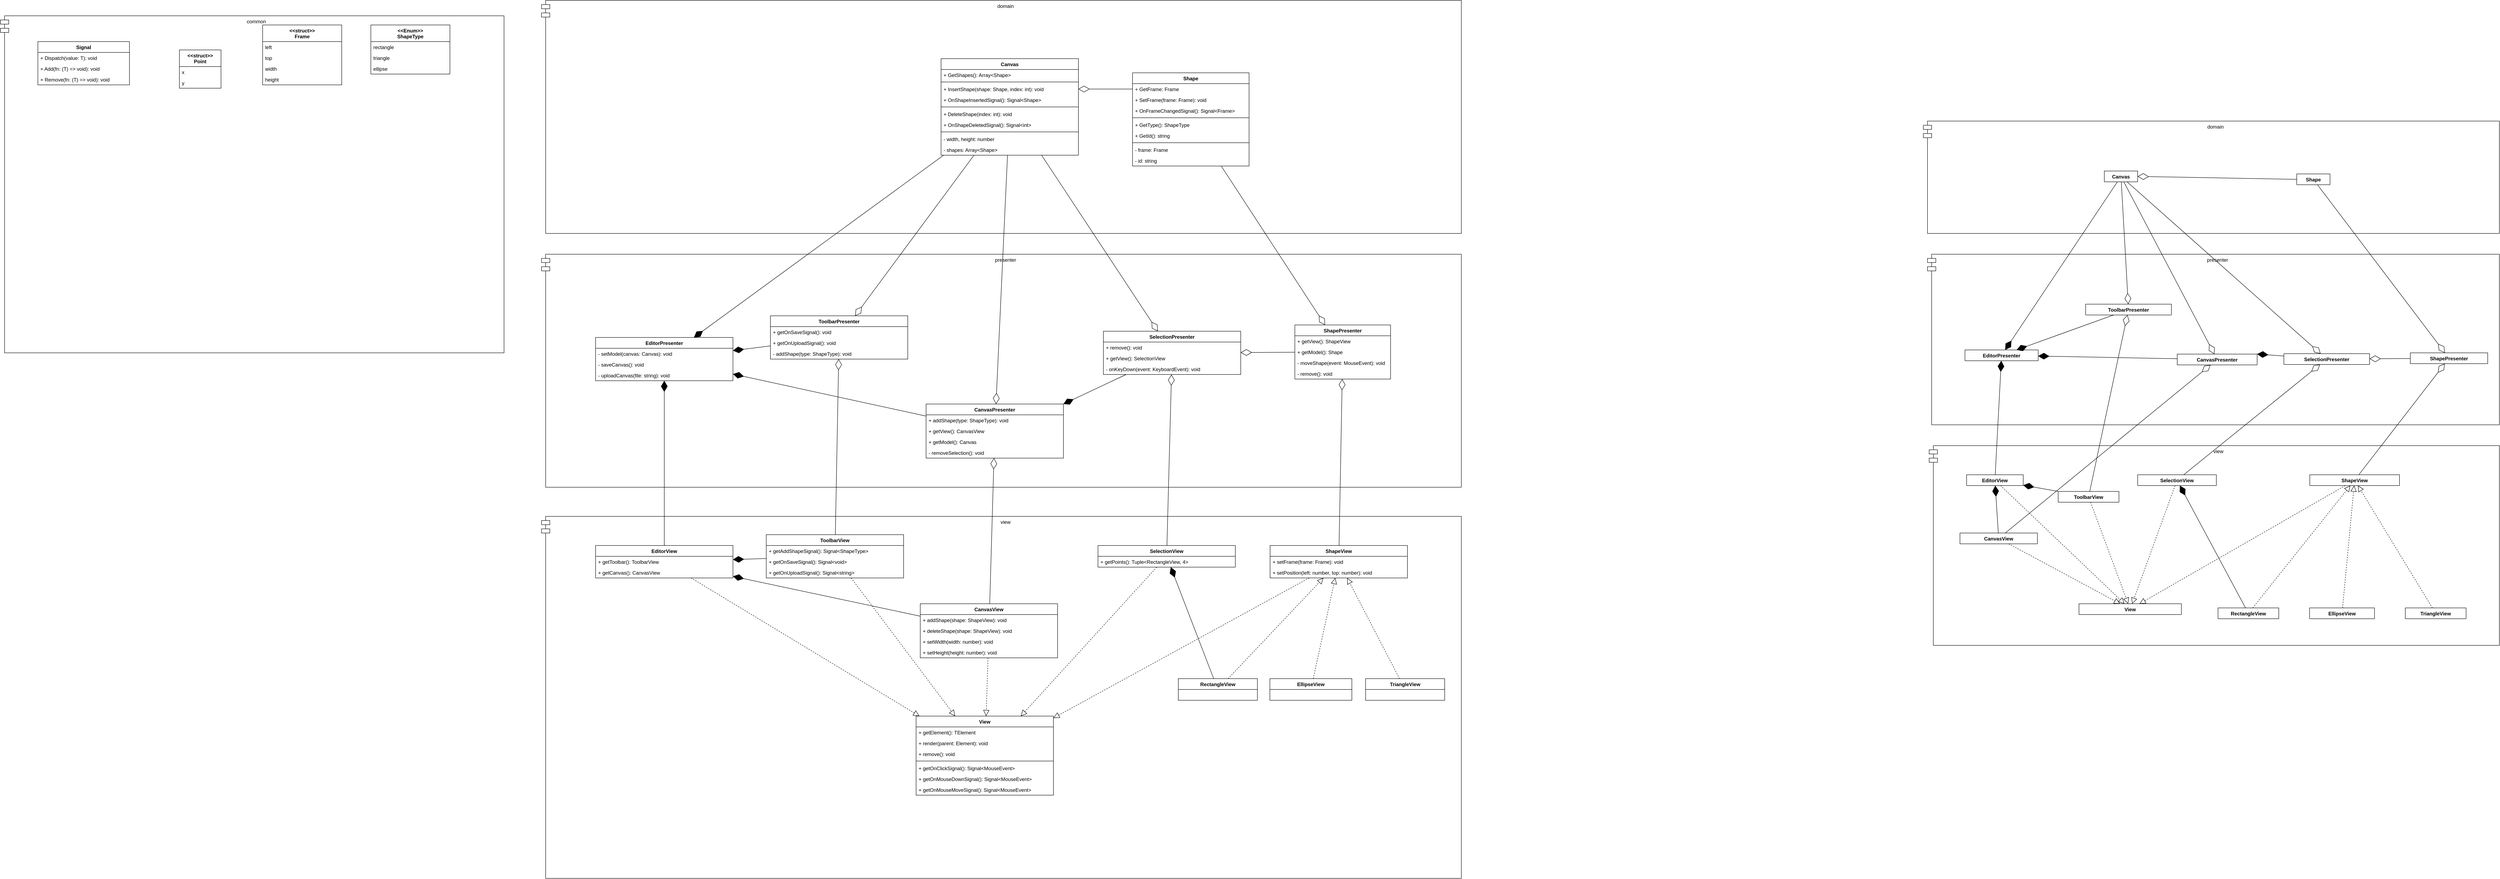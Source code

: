 <mxfile version="17.4.2" type="device" pages="3"><diagram id="C5RBs43oDa-KdzZeNtuy" name="Page-1"><mxGraphModel dx="6036" dy="2228" grid="1" gridSize="10" guides="1" tooltips="1" connect="1" arrows="1" fold="1" page="1" pageScale="1" pageWidth="827" pageHeight="1169" math="0" shadow="0"><root><mxCell id="WIyWlLk6GJQsqaUBKTNV-0"/><mxCell id="WIyWlLk6GJQsqaUBKTNV-1" parent="WIyWlLk6GJQsqaUBKTNV-0"/><mxCell id="lVUzOFcici-vfKjF4Edh-38" value="domain" style="shape=module;align=left;spacingLeft=20;align=center;verticalAlign=top;" parent="WIyWlLk6GJQsqaUBKTNV-1" vertex="1"><mxGeometry x="-840" y="460" width="2210" height="560" as="geometry"/></mxCell><mxCell id="lVUzOFcici-vfKjF4Edh-4" value="Canvas" style="swimlane;fontStyle=1;align=center;verticalAlign=top;childLayout=stackLayout;horizontal=1;startSize=26;horizontalStack=0;resizeParent=1;resizeParentMax=0;resizeLast=0;collapsible=1;marginBottom=0;" parent="WIyWlLk6GJQsqaUBKTNV-1" vertex="1"><mxGeometry x="120" y="600" width="330" height="232" as="geometry"><mxRectangle x="160" y="410" width="80" height="26" as="alternateBounds"/></mxGeometry></mxCell><mxCell id="lVUzOFcici-vfKjF4Edh-21" value="+ GetShapes(): Array&lt;Shape&gt;" style="text;strokeColor=none;fillColor=none;align=left;verticalAlign=top;spacingLeft=4;spacingRight=4;overflow=hidden;rotatable=0;points=[[0,0.5],[1,0.5]];portConstraint=eastwest;" parent="lVUzOFcici-vfKjF4Edh-4" vertex="1"><mxGeometry y="26" width="330" height="26" as="geometry"/></mxCell><mxCell id="lVUzOFcici-vfKjF4Edh-26" value="" style="line;strokeWidth=1;fillColor=none;align=left;verticalAlign=middle;spacingTop=-1;spacingLeft=3;spacingRight=3;rotatable=0;labelPosition=right;points=[];portConstraint=eastwest;" parent="lVUzOFcici-vfKjF4Edh-4" vertex="1"><mxGeometry y="52" width="330" height="8" as="geometry"/></mxCell><mxCell id="lVUzOFcici-vfKjF4Edh-23" value="+ InsertShape(shape: Shape, index: int): void" style="text;strokeColor=none;fillColor=none;align=left;verticalAlign=top;spacingLeft=4;spacingRight=4;overflow=hidden;rotatable=0;points=[[0,0.5],[1,0.5]];portConstraint=eastwest;" parent="lVUzOFcici-vfKjF4Edh-4" vertex="1"><mxGeometry y="60" width="330" height="26" as="geometry"/></mxCell><mxCell id="lVUzOFcici-vfKjF4Edh-25" value="+ OnShapeInsertedSignal(): Signal&lt;Shape&gt;" style="text;strokeColor=none;fillColor=none;align=left;verticalAlign=top;spacingLeft=4;spacingRight=4;overflow=hidden;rotatable=0;points=[[0,0.5],[1,0.5]];portConstraint=eastwest;" parent="lVUzOFcici-vfKjF4Edh-4" vertex="1"><mxGeometry y="86" width="330" height="26" as="geometry"/></mxCell><mxCell id="lVUzOFcici-vfKjF4Edh-27" value="" style="line;strokeWidth=1;fillColor=none;align=left;verticalAlign=middle;spacingTop=-1;spacingLeft=3;spacingRight=3;rotatable=0;labelPosition=right;points=[];portConstraint=eastwest;" parent="lVUzOFcici-vfKjF4Edh-4" vertex="1"><mxGeometry y="112" width="330" height="8" as="geometry"/></mxCell><mxCell id="lVUzOFcici-vfKjF4Edh-24" value="+ DeleteShape(index: int): void" style="text;strokeColor=none;fillColor=none;align=left;verticalAlign=top;spacingLeft=4;spacingRight=4;overflow=hidden;rotatable=0;points=[[0,0.5],[1,0.5]];portConstraint=eastwest;" parent="lVUzOFcici-vfKjF4Edh-4" vertex="1"><mxGeometry y="120" width="330" height="26" as="geometry"/></mxCell><mxCell id="lVUzOFcici-vfKjF4Edh-28" value="+ OnShapeDeletedSignal(): Signal&lt;int&gt;" style="text;strokeColor=none;fillColor=none;align=left;verticalAlign=top;spacingLeft=4;spacingRight=4;overflow=hidden;rotatable=0;points=[[0,0.5],[1,0.5]];portConstraint=eastwest;" parent="lVUzOFcici-vfKjF4Edh-4" vertex="1"><mxGeometry y="146" width="330" height="26" as="geometry"/></mxCell><mxCell id="lVUzOFcici-vfKjF4Edh-119" value="" style="line;strokeWidth=1;fillColor=none;align=left;verticalAlign=middle;spacingTop=-1;spacingLeft=3;spacingRight=3;rotatable=0;labelPosition=right;points=[];portConstraint=eastwest;" parent="lVUzOFcici-vfKjF4Edh-4" vertex="1"><mxGeometry y="172" width="330" height="8" as="geometry"/></mxCell><mxCell id="lVUzOFcici-vfKjF4Edh-120" value="- width, height: number" style="text;strokeColor=none;fillColor=none;align=left;verticalAlign=top;spacingLeft=4;spacingRight=4;overflow=hidden;rotatable=0;points=[[0,0.5],[1,0.5]];portConstraint=eastwest;" parent="lVUzOFcici-vfKjF4Edh-4" vertex="1"><mxGeometry y="180" width="330" height="26" as="geometry"/></mxCell><mxCell id="lVUzOFcici-vfKjF4Edh-118" value="- shapes: Array&lt;Shape&gt;" style="text;strokeColor=none;fillColor=none;align=left;verticalAlign=top;spacingLeft=4;spacingRight=4;overflow=hidden;rotatable=0;points=[[0,0.5],[1,0.5]];portConstraint=eastwest;" parent="lVUzOFcici-vfKjF4Edh-4" vertex="1"><mxGeometry y="206" width="330" height="26" as="geometry"/></mxCell><mxCell id="lVUzOFcici-vfKjF4Edh-17" value="Shape" style="swimlane;fontStyle=1;align=center;verticalAlign=top;childLayout=stackLayout;horizontal=1;startSize=26;horizontalStack=0;resizeParent=1;resizeParentMax=0;resizeLast=0;collapsible=1;marginBottom=0;" parent="WIyWlLk6GJQsqaUBKTNV-1" vertex="1"><mxGeometry x="580" y="634" width="280" height="224" as="geometry"><mxRectangle x="160" y="410" width="80" height="26" as="alternateBounds"/></mxGeometry></mxCell><mxCell id="lVUzOFcici-vfKjF4Edh-18" value="+ GetFrame: Frame" style="text;strokeColor=none;fillColor=none;align=left;verticalAlign=top;spacingLeft=4;spacingRight=4;overflow=hidden;rotatable=0;points=[[0,0.5],[1,0.5]];portConstraint=eastwest;" parent="lVUzOFcici-vfKjF4Edh-17" vertex="1"><mxGeometry y="26" width="280" height="26" as="geometry"/></mxCell><mxCell id="lVUzOFcici-vfKjF4Edh-20" value="+ SetFrame(frame: Frame): void" style="text;strokeColor=none;fillColor=none;align=left;verticalAlign=top;spacingLeft=4;spacingRight=4;overflow=hidden;rotatable=0;points=[[0,0.5],[1,0.5]];portConstraint=eastwest;" parent="lVUzOFcici-vfKjF4Edh-17" vertex="1"><mxGeometry y="52" width="280" height="26" as="geometry"/></mxCell><mxCell id="lVUzOFcici-vfKjF4Edh-59" value="+ OnFrameChangedSignal(): Signal&lt;Frame&gt;" style="text;strokeColor=none;fillColor=none;align=left;verticalAlign=top;spacingLeft=4;spacingRight=4;overflow=hidden;rotatable=0;points=[[0,0.5],[1,0.5]];portConstraint=eastwest;" parent="lVUzOFcici-vfKjF4Edh-17" vertex="1"><mxGeometry y="78" width="280" height="26" as="geometry"/></mxCell><mxCell id="lVUzOFcici-vfKjF4Edh-113" value="" style="line;strokeWidth=1;fillColor=none;align=left;verticalAlign=middle;spacingTop=-1;spacingLeft=3;spacingRight=3;rotatable=0;labelPosition=right;points=[];portConstraint=eastwest;" parent="lVUzOFcici-vfKjF4Edh-17" vertex="1"><mxGeometry y="104" width="280" height="8" as="geometry"/></mxCell><mxCell id="lVUzOFcici-vfKjF4Edh-42" value="+ GetType(): ShapeType" style="text;strokeColor=none;fillColor=none;align=left;verticalAlign=top;spacingLeft=4;spacingRight=4;overflow=hidden;rotatable=0;points=[[0,0.5],[1,0.5]];portConstraint=eastwest;" parent="lVUzOFcici-vfKjF4Edh-17" vertex="1"><mxGeometry y="112" width="280" height="26" as="geometry"/></mxCell><mxCell id="lVUzOFcici-vfKjF4Edh-115" value="+ GetId(): string" style="text;strokeColor=none;fillColor=none;align=left;verticalAlign=top;spacingLeft=4;spacingRight=4;overflow=hidden;rotatable=0;points=[[0,0.5],[1,0.5]];portConstraint=eastwest;" parent="lVUzOFcici-vfKjF4Edh-17" vertex="1"><mxGeometry y="138" width="280" height="26" as="geometry"/></mxCell><mxCell id="lVUzOFcici-vfKjF4Edh-114" value="" style="line;strokeWidth=1;fillColor=none;align=left;verticalAlign=middle;spacingTop=-1;spacingLeft=3;spacingRight=3;rotatable=0;labelPosition=right;points=[];portConstraint=eastwest;" parent="lVUzOFcici-vfKjF4Edh-17" vertex="1"><mxGeometry y="164" width="280" height="8" as="geometry"/></mxCell><mxCell id="lVUzOFcici-vfKjF4Edh-116" value="- frame: Frame" style="text;strokeColor=none;fillColor=none;align=left;verticalAlign=top;spacingLeft=4;spacingRight=4;overflow=hidden;rotatable=0;points=[[0,0.5],[1,0.5]];portConstraint=eastwest;" parent="lVUzOFcici-vfKjF4Edh-17" vertex="1"><mxGeometry y="172" width="280" height="26" as="geometry"/></mxCell><mxCell id="lVUzOFcici-vfKjF4Edh-117" value="- id: string" style="text;strokeColor=none;fillColor=none;align=left;verticalAlign=top;spacingLeft=4;spacingRight=4;overflow=hidden;rotatable=0;points=[[0,0.5],[1,0.5]];portConstraint=eastwest;" parent="lVUzOFcici-vfKjF4Edh-17" vertex="1"><mxGeometry y="198" width="280" height="26" as="geometry"/></mxCell><mxCell id="lVUzOFcici-vfKjF4Edh-40" value="" style="endArrow=diamondThin;endFill=0;endSize=24;html=1;rounded=0;entryX=1;entryY=0.5;entryDx=0;entryDy=0;exitX=0;exitY=0.5;exitDx=0;exitDy=0;" parent="WIyWlLk6GJQsqaUBKTNV-1" source="lVUzOFcici-vfKjF4Edh-18" target="lVUzOFcici-vfKjF4Edh-23" edge="1"><mxGeometry width="160" relative="1" as="geometry"><mxPoint x="490" y="380" as="sourcePoint"/><mxPoint x="650" y="380" as="targetPoint"/></mxGeometry></mxCell><mxCell id="lVUzOFcici-vfKjF4Edh-60" value="view" style="shape=module;align=left;spacingLeft=20;align=center;verticalAlign=top;" parent="WIyWlLk6GJQsqaUBKTNV-1" vertex="1"><mxGeometry x="-840" y="1700" width="2210" height="870" as="geometry"/></mxCell><mxCell id="lVUzOFcici-vfKjF4Edh-61" value="CanvasView" style="swimlane;fontStyle=1;align=center;verticalAlign=top;childLayout=stackLayout;horizontal=1;startSize=26;horizontalStack=0;resizeParent=1;resizeParentMax=0;resizeLast=0;collapsible=1;marginBottom=0;" parent="WIyWlLk6GJQsqaUBKTNV-1" vertex="1"><mxGeometry x="70" y="1910" width="330" height="130" as="geometry"><mxRectangle x="160" y="410" width="80" height="26" as="alternateBounds"/></mxGeometry></mxCell><mxCell id="zq07lOfsanNuQa8wARK5-48" value="+ addShape(shape: ShapeView): void" style="text;strokeColor=none;fillColor=none;align=left;verticalAlign=top;spacingLeft=4;spacingRight=4;overflow=hidden;rotatable=0;points=[[0,0.5],[1,0.5]];portConstraint=eastwest;" parent="lVUzOFcici-vfKjF4Edh-61" vertex="1"><mxGeometry y="26" width="330" height="26" as="geometry"/></mxCell><mxCell id="zq07lOfsanNuQa8wARK5-49" value="+ deleteShape(shape: ShapeView): void" style="text;strokeColor=none;fillColor=none;align=left;verticalAlign=top;spacingLeft=4;spacingRight=4;overflow=hidden;rotatable=0;points=[[0,0.5],[1,0.5]];portConstraint=eastwest;" parent="lVUzOFcici-vfKjF4Edh-61" vertex="1"><mxGeometry y="52" width="330" height="26" as="geometry"/></mxCell><mxCell id="zq07lOfsanNuQa8wARK5-51" value="+ setWidth(width: number): void" style="text;strokeColor=none;fillColor=none;align=left;verticalAlign=top;spacingLeft=4;spacingRight=4;overflow=hidden;rotatable=0;points=[[0,0.5],[1,0.5]];portConstraint=eastwest;" parent="lVUzOFcici-vfKjF4Edh-61" vertex="1"><mxGeometry y="78" width="330" height="26" as="geometry"/></mxCell><mxCell id="zq07lOfsanNuQa8wARK5-52" value="+ setHeight(height: number): void" style="text;strokeColor=none;fillColor=none;align=left;verticalAlign=top;spacingLeft=4;spacingRight=4;overflow=hidden;rotatable=0;points=[[0,0.5],[1,0.5]];portConstraint=eastwest;" parent="lVUzOFcici-vfKjF4Edh-61" vertex="1"><mxGeometry y="104" width="330" height="26" as="geometry"/></mxCell><mxCell id="lVUzOFcici-vfKjF4Edh-69" value="ShapeView" style="swimlane;fontStyle=1;align=center;verticalAlign=top;childLayout=stackLayout;horizontal=1;startSize=26;horizontalStack=0;resizeParent=1;resizeParentMax=0;resizeLast=0;collapsible=1;marginBottom=0;" parent="WIyWlLk6GJQsqaUBKTNV-1" vertex="1"><mxGeometry x="910.5" y="1770" width="330" height="78" as="geometry"><mxRectangle x="160" y="410" width="80" height="26" as="alternateBounds"/></mxGeometry></mxCell><mxCell id="zq07lOfsanNuQa8wARK5-32" value="+ setFrame(frame: Frame): void" style="text;strokeColor=none;fillColor=none;align=left;verticalAlign=top;spacingLeft=4;spacingRight=4;overflow=hidden;rotatable=0;points=[[0,0.5],[1,0.5]];portConstraint=eastwest;" parent="lVUzOFcici-vfKjF4Edh-69" vertex="1"><mxGeometry y="26" width="330" height="26" as="geometry"/></mxCell><mxCell id="zq07lOfsanNuQa8wARK5-33" value="+ setPosition(left: number, top: number): void" style="text;strokeColor=none;fillColor=none;align=left;verticalAlign=top;spacingLeft=4;spacingRight=4;overflow=hidden;rotatable=0;points=[[0,0.5],[1,0.5]];portConstraint=eastwest;" parent="lVUzOFcici-vfKjF4Edh-69" vertex="1"><mxGeometry y="52" width="330" height="26" as="geometry"/></mxCell><mxCell id="lVUzOFcici-vfKjF4Edh-70" value="SelectionView" style="swimlane;fontStyle=1;align=center;verticalAlign=top;childLayout=stackLayout;horizontal=1;startSize=26;horizontalStack=0;resizeParent=1;resizeParentMax=0;resizeLast=0;collapsible=1;marginBottom=0;" parent="WIyWlLk6GJQsqaUBKTNV-1" vertex="1"><mxGeometry x="497" y="1770" width="330" height="52" as="geometry"><mxRectangle x="160" y="410" width="80" height="26" as="alternateBounds"/></mxGeometry></mxCell><mxCell id="zq07lOfsanNuQa8wARK5-53" value="+ getPoints(): Tuple&lt;RectangleView, 4&gt;" style="text;strokeColor=none;fillColor=none;align=left;verticalAlign=top;spacingLeft=4;spacingRight=4;overflow=hidden;rotatable=0;points=[[0,0.5],[1,0.5]];portConstraint=eastwest;" parent="lVUzOFcici-vfKjF4Edh-70" vertex="1"><mxGeometry y="26" width="330" height="26" as="geometry"/></mxCell><mxCell id="lVUzOFcici-vfKjF4Edh-71" value="ToolbarView" style="swimlane;fontStyle=1;align=center;verticalAlign=top;childLayout=stackLayout;horizontal=1;startSize=26;horizontalStack=0;resizeParent=1;resizeParentMax=0;resizeLast=0;collapsible=1;marginBottom=0;" parent="WIyWlLk6GJQsqaUBKTNV-1" vertex="1"><mxGeometry x="-300" y="1744" width="330" height="104" as="geometry"><mxRectangle x="160" y="410" width="80" height="26" as="alternateBounds"/></mxGeometry></mxCell><mxCell id="zq07lOfsanNuQa8wARK5-43" value="+ getAddShapeSignal(): Signal&lt;ShapeType&gt;" style="text;strokeColor=none;fillColor=none;align=left;verticalAlign=top;spacingLeft=4;spacingRight=4;overflow=hidden;rotatable=0;points=[[0,0.5],[1,0.5]];portConstraint=eastwest;" parent="lVUzOFcici-vfKjF4Edh-71" vertex="1"><mxGeometry y="26" width="330" height="26" as="geometry"/></mxCell><mxCell id="zq07lOfsanNuQa8wARK5-44" value="+ getOnSaveSignal(): Signal&lt;void&gt;" style="text;strokeColor=none;fillColor=none;align=left;verticalAlign=top;spacingLeft=4;spacingRight=4;overflow=hidden;rotatable=0;points=[[0,0.5],[1,0.5]];portConstraint=eastwest;" parent="lVUzOFcici-vfKjF4Edh-71" vertex="1"><mxGeometry y="52" width="330" height="26" as="geometry"/></mxCell><mxCell id="zq07lOfsanNuQa8wARK5-45" value="+ getOnUploadSignal(): Signal&lt;string&gt;" style="text;strokeColor=none;fillColor=none;align=left;verticalAlign=top;spacingLeft=4;spacingRight=4;overflow=hidden;rotatable=0;points=[[0,0.5],[1,0.5]];portConstraint=eastwest;" parent="lVUzOFcici-vfKjF4Edh-71" vertex="1"><mxGeometry y="78" width="330" height="26" as="geometry"/></mxCell><mxCell id="lVUzOFcici-vfKjF4Edh-81" value="common" style="shape=module;align=left;spacingLeft=20;align=center;verticalAlign=top;" parent="WIyWlLk6GJQsqaUBKTNV-1" vertex="1"><mxGeometry x="-2140" y="497" width="1210" height="810" as="geometry"/></mxCell><mxCell id="lVUzOFcici-vfKjF4Edh-82" value="Signal" style="swimlane;fontStyle=1;align=center;verticalAlign=top;childLayout=stackLayout;horizontal=1;startSize=26;horizontalStack=0;resizeParent=1;resizeParentMax=0;resizeLast=0;collapsible=1;marginBottom=0;" parent="WIyWlLk6GJQsqaUBKTNV-1" vertex="1"><mxGeometry x="-2050" y="559" width="220" height="104" as="geometry"><mxRectangle x="160" y="410" width="80" height="26" as="alternateBounds"/></mxGeometry></mxCell><mxCell id="lVUzOFcici-vfKjF4Edh-83" value="+ Dispatch(value: T): void" style="text;strokeColor=none;fillColor=none;align=left;verticalAlign=top;spacingLeft=4;spacingRight=4;overflow=hidden;rotatable=0;points=[[0,0.5],[1,0.5]];portConstraint=eastwest;" parent="lVUzOFcici-vfKjF4Edh-82" vertex="1"><mxGeometry y="26" width="220" height="26" as="geometry"/></mxCell><mxCell id="lVUzOFcici-vfKjF4Edh-84" value="+ Add(fn: (T) =&gt; void): void" style="text;strokeColor=none;fillColor=none;align=left;verticalAlign=top;spacingLeft=4;spacingRight=4;overflow=hidden;rotatable=0;points=[[0,0.5],[1,0.5]];portConstraint=eastwest;" parent="lVUzOFcici-vfKjF4Edh-82" vertex="1"><mxGeometry y="52" width="220" height="26" as="geometry"/></mxCell><mxCell id="lVUzOFcici-vfKjF4Edh-85" value="+ Remove(fn: (T) =&gt; void): void" style="text;strokeColor=none;fillColor=none;align=left;verticalAlign=top;spacingLeft=4;spacingRight=4;overflow=hidden;rotatable=0;points=[[0,0.5],[1,0.5]];portConstraint=eastwest;" parent="lVUzOFcici-vfKjF4Edh-82" vertex="1"><mxGeometry y="78" width="220" height="26" as="geometry"/></mxCell><mxCell id="lVUzOFcici-vfKjF4Edh-86" value="&lt;&lt;Enum&gt;&gt;&#10;ShapeType" style="swimlane;fontStyle=1;align=center;verticalAlign=top;childLayout=stackLayout;horizontal=1;startSize=40;horizontalStack=0;resizeParent=1;resizeParentMax=0;resizeLast=0;collapsible=1;marginBottom=0;" parent="WIyWlLk6GJQsqaUBKTNV-1" vertex="1"><mxGeometry x="-1250" y="519" width="190" height="118" as="geometry"><mxRectangle x="160" y="410" width="80" height="26" as="alternateBounds"/></mxGeometry></mxCell><mxCell id="lVUzOFcici-vfKjF4Edh-87" value="rectangle" style="text;strokeColor=none;fillColor=none;align=left;verticalAlign=top;spacingLeft=4;spacingRight=4;overflow=hidden;rotatable=0;points=[[0,0.5],[1,0.5]];portConstraint=eastwest;" parent="lVUzOFcici-vfKjF4Edh-86" vertex="1"><mxGeometry y="40" width="190" height="26" as="geometry"/></mxCell><mxCell id="lVUzOFcici-vfKjF4Edh-88" value="triangle" style="text;strokeColor=none;fillColor=none;align=left;verticalAlign=top;spacingLeft=4;spacingRight=4;overflow=hidden;rotatable=0;points=[[0,0.5],[1,0.5]];portConstraint=eastwest;" parent="lVUzOFcici-vfKjF4Edh-86" vertex="1"><mxGeometry y="66" width="190" height="26" as="geometry"/></mxCell><mxCell id="lVUzOFcici-vfKjF4Edh-89" value="ellipse" style="text;strokeColor=none;fillColor=none;align=left;verticalAlign=top;spacingLeft=4;spacingRight=4;overflow=hidden;rotatable=0;points=[[0,0.5],[1,0.5]];portConstraint=eastwest;" parent="lVUzOFcici-vfKjF4Edh-86" vertex="1"><mxGeometry y="92" width="190" height="26" as="geometry"/></mxCell><mxCell id="lVUzOFcici-vfKjF4Edh-90" value="&lt;&lt;struct&gt;&gt;&#10;Frame" style="swimlane;fontStyle=1;align=center;verticalAlign=top;childLayout=stackLayout;horizontal=1;startSize=40;horizontalStack=0;resizeParent=1;resizeParentMax=0;resizeLast=0;collapsible=1;marginBottom=0;" parent="WIyWlLk6GJQsqaUBKTNV-1" vertex="1"><mxGeometry x="-1510" y="519" width="190" height="144" as="geometry"><mxRectangle x="160" y="410" width="80" height="26" as="alternateBounds"/></mxGeometry></mxCell><mxCell id="lVUzOFcici-vfKjF4Edh-91" value="left" style="text;strokeColor=none;fillColor=none;align=left;verticalAlign=top;spacingLeft=4;spacingRight=4;overflow=hidden;rotatable=0;points=[[0,0.5],[1,0.5]];portConstraint=eastwest;" parent="lVUzOFcici-vfKjF4Edh-90" vertex="1"><mxGeometry y="40" width="190" height="26" as="geometry"/></mxCell><mxCell id="lVUzOFcici-vfKjF4Edh-92" value="top" style="text;strokeColor=none;fillColor=none;align=left;verticalAlign=top;spacingLeft=4;spacingRight=4;overflow=hidden;rotatable=0;points=[[0,0.5],[1,0.5]];portConstraint=eastwest;" parent="lVUzOFcici-vfKjF4Edh-90" vertex="1"><mxGeometry y="66" width="190" height="26" as="geometry"/></mxCell><mxCell id="lVUzOFcici-vfKjF4Edh-93" value="width" style="text;strokeColor=none;fillColor=none;align=left;verticalAlign=top;spacingLeft=4;spacingRight=4;overflow=hidden;rotatable=0;points=[[0,0.5],[1,0.5]];portConstraint=eastwest;" parent="lVUzOFcici-vfKjF4Edh-90" vertex="1"><mxGeometry y="92" width="190" height="26" as="geometry"/></mxCell><mxCell id="lVUzOFcici-vfKjF4Edh-94" value="height" style="text;strokeColor=none;fillColor=none;align=left;verticalAlign=top;spacingLeft=4;spacingRight=4;overflow=hidden;rotatable=0;points=[[0,0.5],[1,0.5]];portConstraint=eastwest;" parent="lVUzOFcici-vfKjF4Edh-90" vertex="1"><mxGeometry y="118" width="190" height="26" as="geometry"/></mxCell><mxCell id="lVUzOFcici-vfKjF4Edh-95" value="&lt;&lt;struct&gt;&gt;&#10;Point" style="swimlane;fontStyle=1;align=center;verticalAlign=top;childLayout=stackLayout;horizontal=1;startSize=40;horizontalStack=0;resizeParent=1;resizeParentMax=0;resizeLast=0;collapsible=1;marginBottom=0;" parent="WIyWlLk6GJQsqaUBKTNV-1" vertex="1"><mxGeometry x="-1710" y="579" width="100" height="92" as="geometry"><mxRectangle x="160" y="410" width="80" height="26" as="alternateBounds"/></mxGeometry></mxCell><mxCell id="lVUzOFcici-vfKjF4Edh-96" value="x" style="text;strokeColor=none;fillColor=none;align=left;verticalAlign=top;spacingLeft=4;spacingRight=4;overflow=hidden;rotatable=0;points=[[0,0.5],[1,0.5]];portConstraint=eastwest;" parent="lVUzOFcici-vfKjF4Edh-95" vertex="1"><mxGeometry y="40" width="100" height="26" as="geometry"/></mxCell><mxCell id="lVUzOFcici-vfKjF4Edh-97" value="y" style="text;strokeColor=none;fillColor=none;align=left;verticalAlign=top;spacingLeft=4;spacingRight=4;overflow=hidden;rotatable=0;points=[[0,0.5],[1,0.5]];portConstraint=eastwest;" parent="lVUzOFcici-vfKjF4Edh-95" vertex="1"><mxGeometry y="66" width="100" height="26" as="geometry"/></mxCell><mxCell id="lVUzOFcici-vfKjF4Edh-99" value="presenter" style="shape=module;align=left;spacingLeft=20;align=center;verticalAlign=top;" parent="WIyWlLk6GJQsqaUBKTNV-1" vertex="1"><mxGeometry x="-840" y="1070" width="2210" height="560" as="geometry"/></mxCell><mxCell id="lVUzOFcici-vfKjF4Edh-105" value="ShapePresenter" style="swimlane;fontStyle=1;align=center;verticalAlign=top;childLayout=stackLayout;horizontal=1;startSize=26;horizontalStack=0;resizeParent=1;resizeParentMax=0;resizeLast=0;collapsible=1;marginBottom=0;" parent="WIyWlLk6GJQsqaUBKTNV-1" vertex="1"><mxGeometry x="970" y="1240" width="230" height="130" as="geometry"><mxRectangle x="160" y="410" width="80" height="26" as="alternateBounds"/></mxGeometry></mxCell><mxCell id="lVUzOFcici-vfKjF4Edh-106" value="+ getView(): ShapeView" style="text;strokeColor=none;fillColor=none;align=left;verticalAlign=top;spacingLeft=4;spacingRight=4;overflow=hidden;rotatable=0;points=[[0,0.5],[1,0.5]];portConstraint=eastwest;" parent="lVUzOFcici-vfKjF4Edh-105" vertex="1"><mxGeometry y="26" width="230" height="26" as="geometry"/></mxCell><mxCell id="lVUzOFcici-vfKjF4Edh-107" value="+ getModel(): Shape" style="text;strokeColor=none;fillColor=none;align=left;verticalAlign=top;spacingLeft=4;spacingRight=4;overflow=hidden;rotatable=0;points=[[0,0.5],[1,0.5]];portConstraint=eastwest;" parent="lVUzOFcici-vfKjF4Edh-105" vertex="1"><mxGeometry y="52" width="230" height="26" as="geometry"/></mxCell><mxCell id="6" value="- moveShape(event: MouseEvent): void" style="text;strokeColor=none;fillColor=none;align=left;verticalAlign=top;spacingLeft=4;spacingRight=4;overflow=hidden;rotatable=0;points=[[0,0.5],[1,0.5]];portConstraint=eastwest;" parent="lVUzOFcici-vfKjF4Edh-105" vertex="1"><mxGeometry y="78" width="230" height="26" as="geometry"/></mxCell><mxCell id="7" value="- remove(): void" style="text;strokeColor=none;fillColor=none;align=left;verticalAlign=top;spacingLeft=4;spacingRight=4;overflow=hidden;rotatable=0;points=[[0,0.5],[1,0.5]];portConstraint=eastwest;" parent="lVUzOFcici-vfKjF4Edh-105" vertex="1"><mxGeometry y="104" width="230" height="26" as="geometry"/></mxCell><mxCell id="lVUzOFcici-vfKjF4Edh-123" value="" style="endArrow=diamondThin;endFill=0;endSize=24;html=1;rounded=0;" parent="WIyWlLk6GJQsqaUBKTNV-1" source="lVUzOFcici-vfKjF4Edh-17" target="lVUzOFcici-vfKjF4Edh-105" edge="1"><mxGeometry width="160" relative="1" as="geometry"><mxPoint x="550" y="1130" as="sourcePoint"/><mxPoint x="710" y="1130" as="targetPoint"/></mxGeometry></mxCell><mxCell id="lVUzOFcici-vfKjF4Edh-126" value="" style="endArrow=diamondThin;endFill=0;endSize=24;html=1;rounded=0;" parent="WIyWlLk6GJQsqaUBKTNV-1" source="lVUzOFcici-vfKjF4Edh-69" target="lVUzOFcici-vfKjF4Edh-105" edge="1"><mxGeometry width="160" relative="1" as="geometry"><mxPoint x="550" y="1480" as="sourcePoint"/><mxPoint x="710" y="1480" as="targetPoint"/></mxGeometry></mxCell><mxCell id="Wp4D12kqKLohDoQyKvnD-0" value="EditorPresenter" style="swimlane;fontStyle=1;align=center;verticalAlign=top;childLayout=stackLayout;horizontal=1;startSize=26;horizontalStack=0;resizeParent=1;resizeParentMax=0;resizeLast=0;collapsible=1;marginBottom=0;" parent="WIyWlLk6GJQsqaUBKTNV-1" vertex="1"><mxGeometry x="-710" y="1270" width="330" height="104" as="geometry"><mxRectangle x="160" y="410" width="80" height="26" as="alternateBounds"/></mxGeometry></mxCell><mxCell id="Wp4D12kqKLohDoQyKvnD-4" value="- setModel(canvas: Canvas): void" style="text;strokeColor=none;fillColor=none;align=left;verticalAlign=top;spacingLeft=4;spacingRight=4;overflow=hidden;rotatable=0;points=[[0,0.5],[1,0.5]];portConstraint=eastwest;" parent="Wp4D12kqKLohDoQyKvnD-0" vertex="1"><mxGeometry y="26" width="330" height="26" as="geometry"/></mxCell><mxCell id="1" value="- saveCanvas(): void" style="text;strokeColor=none;fillColor=none;align=left;verticalAlign=top;spacingLeft=4;spacingRight=4;overflow=hidden;rotatable=0;points=[[0,0.5],[1,0.5]];portConstraint=eastwest;" parent="Wp4D12kqKLohDoQyKvnD-0" vertex="1"><mxGeometry y="52" width="330" height="26" as="geometry"/></mxCell><mxCell id="2" value="- uploadCanvas(file: string): void" style="text;strokeColor=none;fillColor=none;align=left;verticalAlign=top;spacingLeft=4;spacingRight=4;overflow=hidden;rotatable=0;points=[[0,0.5],[1,0.5]];portConstraint=eastwest;" parent="Wp4D12kqKLohDoQyKvnD-0" vertex="1"><mxGeometry y="78" width="330" height="26" as="geometry"/></mxCell><mxCell id="Wp4D12kqKLohDoQyKvnD-11" value="ToolbarPresenter" style="swimlane;fontStyle=1;align=center;verticalAlign=top;childLayout=stackLayout;horizontal=1;startSize=26;horizontalStack=0;resizeParent=1;resizeParentMax=0;resizeLast=0;collapsible=1;marginBottom=0;" parent="WIyWlLk6GJQsqaUBKTNV-1" vertex="1"><mxGeometry x="-290" y="1218" width="330" height="104" as="geometry"><mxRectangle x="160" y="410" width="80" height="26" as="alternateBounds"/></mxGeometry></mxCell><mxCell id="Wp4D12kqKLohDoQyKvnD-12" value="+ getOnSaveSignal(): void" style="text;strokeColor=none;fillColor=none;align=left;verticalAlign=top;spacingLeft=4;spacingRight=4;overflow=hidden;rotatable=0;points=[[0,0.5],[1,0.5]];portConstraint=eastwest;" parent="Wp4D12kqKLohDoQyKvnD-11" vertex="1"><mxGeometry y="26" width="330" height="26" as="geometry"/></mxCell><mxCell id="zq07lOfsanNuQa8wARK5-39" value="+ getOnUploadSignal(): void" style="text;strokeColor=none;fillColor=none;align=left;verticalAlign=top;spacingLeft=4;spacingRight=4;overflow=hidden;rotatable=0;points=[[0,0.5],[1,0.5]];portConstraint=eastwest;" parent="Wp4D12kqKLohDoQyKvnD-11" vertex="1"><mxGeometry y="52" width="330" height="26" as="geometry"/></mxCell><mxCell id="3" value="- addShape(type: ShapeType): void" style="text;strokeColor=none;fillColor=none;align=left;verticalAlign=top;spacingLeft=4;spacingRight=4;overflow=hidden;rotatable=0;points=[[0,0.5],[1,0.5]];portConstraint=eastwest;" parent="Wp4D12kqKLohDoQyKvnD-11" vertex="1"><mxGeometry y="78" width="330" height="26" as="geometry"/></mxCell><mxCell id="Wp4D12kqKLohDoQyKvnD-13" value="CanvasPresenter" style="swimlane;fontStyle=1;align=center;verticalAlign=top;childLayout=stackLayout;horizontal=1;startSize=26;horizontalStack=0;resizeParent=1;resizeParentMax=0;resizeLast=0;collapsible=1;marginBottom=0;" parent="WIyWlLk6GJQsqaUBKTNV-1" vertex="1"><mxGeometry x="84" y="1430" width="330" height="130" as="geometry"><mxRectangle x="160" y="410" width="80" height="26" as="alternateBounds"/></mxGeometry></mxCell><mxCell id="Wp4D12kqKLohDoQyKvnD-14" value="+ addShape(type: ShapeType): void" style="text;strokeColor=none;fillColor=none;align=left;verticalAlign=top;spacingLeft=4;spacingRight=4;overflow=hidden;rotatable=0;points=[[0,0.5],[1,0.5]];portConstraint=eastwest;" parent="Wp4D12kqKLohDoQyKvnD-13" vertex="1"><mxGeometry y="26" width="330" height="26" as="geometry"/></mxCell><mxCell id="zq07lOfsanNuQa8wARK5-41" value="+ getView(): CanvasView" style="text;strokeColor=none;fillColor=none;align=left;verticalAlign=top;spacingLeft=4;spacingRight=4;overflow=hidden;rotatable=0;points=[[0,0.5],[1,0.5]];portConstraint=eastwest;" parent="Wp4D12kqKLohDoQyKvnD-13" vertex="1"><mxGeometry y="52" width="330" height="26" as="geometry"/></mxCell><mxCell id="zq07lOfsanNuQa8wARK5-42" value="+ getModel(): Canvas" style="text;strokeColor=none;fillColor=none;align=left;verticalAlign=top;spacingLeft=4;spacingRight=4;overflow=hidden;rotatable=0;points=[[0,0.5],[1,0.5]];portConstraint=eastwest;" parent="Wp4D12kqKLohDoQyKvnD-13" vertex="1"><mxGeometry y="78" width="330" height="26" as="geometry"/></mxCell><mxCell id="4" value="- removeSelection(): void" style="text;strokeColor=none;fillColor=none;align=left;verticalAlign=top;spacingLeft=4;spacingRight=4;overflow=hidden;rotatable=0;points=[[0,0.5],[1,0.5]];portConstraint=eastwest;" parent="Wp4D12kqKLohDoQyKvnD-13" vertex="1"><mxGeometry y="104" width="330" height="26" as="geometry"/></mxCell><mxCell id="Wp4D12kqKLohDoQyKvnD-15" value="EditorView" style="swimlane;fontStyle=1;align=center;verticalAlign=top;childLayout=stackLayout;horizontal=1;startSize=26;horizontalStack=0;resizeParent=1;resizeParentMax=0;resizeLast=0;collapsible=1;marginBottom=0;" parent="WIyWlLk6GJQsqaUBKTNV-1" vertex="1"><mxGeometry x="-710" y="1770" width="330" height="78" as="geometry"><mxRectangle x="160" y="410" width="80" height="26" as="alternateBounds"/></mxGeometry></mxCell><mxCell id="zq07lOfsanNuQa8wARK5-46" value="+ getToolbar(): ToolbarView" style="text;strokeColor=none;fillColor=none;align=left;verticalAlign=top;spacingLeft=4;spacingRight=4;overflow=hidden;rotatable=0;points=[[0,0.5],[1,0.5]];portConstraint=eastwest;" parent="Wp4D12kqKLohDoQyKvnD-15" vertex="1"><mxGeometry y="26" width="330" height="26" as="geometry"/></mxCell><mxCell id="zq07lOfsanNuQa8wARK5-47" value="+ getCanvas(): CanvasView" style="text;strokeColor=none;fillColor=none;align=left;verticalAlign=top;spacingLeft=4;spacingRight=4;overflow=hidden;rotatable=0;points=[[0,0.5],[1,0.5]];portConstraint=eastwest;" parent="Wp4D12kqKLohDoQyKvnD-15" vertex="1"><mxGeometry y="52" width="330" height="26" as="geometry"/></mxCell><mxCell id="vJ88vTQuRLcGK84TbQeg-0" value="" style="endArrow=diamondThin;endFill=1;endSize=24;html=1;rounded=0;" parent="WIyWlLk6GJQsqaUBKTNV-1" source="lVUzOFcici-vfKjF4Edh-4" target="Wp4D12kqKLohDoQyKvnD-0" edge="1"><mxGeometry width="160" relative="1" as="geometry"><mxPoint x="50" y="1160" as="sourcePoint"/><mxPoint x="210" y="1160" as="targetPoint"/></mxGeometry></mxCell><mxCell id="vJ88vTQuRLcGK84TbQeg-1" value="" style="endArrow=diamondThin;endFill=0;endSize=24;html=1;rounded=0;" parent="WIyWlLk6GJQsqaUBKTNV-1" source="lVUzOFcici-vfKjF4Edh-4" target="Wp4D12kqKLohDoQyKvnD-11" edge="1"><mxGeometry width="160" relative="1" as="geometry"><mxPoint x="50" y="1160" as="sourcePoint"/><mxPoint x="210" y="1160" as="targetPoint"/></mxGeometry></mxCell><mxCell id="vJ88vTQuRLcGK84TbQeg-2" value="" style="endArrow=diamondThin;endFill=0;endSize=24;html=1;rounded=0;" parent="WIyWlLk6GJQsqaUBKTNV-1" source="lVUzOFcici-vfKjF4Edh-4" target="Wp4D12kqKLohDoQyKvnD-13" edge="1"><mxGeometry width="160" relative="1" as="geometry"><mxPoint x="50" y="1160" as="sourcePoint"/><mxPoint x="210" y="1160" as="targetPoint"/></mxGeometry></mxCell><mxCell id="vJ88vTQuRLcGK84TbQeg-3" value="SelectionPresenter" style="swimlane;fontStyle=1;align=center;verticalAlign=top;childLayout=stackLayout;horizontal=1;startSize=26;horizontalStack=0;resizeParent=1;resizeParentMax=0;resizeLast=0;collapsible=1;marginBottom=0;" parent="WIyWlLk6GJQsqaUBKTNV-1" vertex="1"><mxGeometry x="510" y="1255" width="330" height="104" as="geometry"><mxRectangle x="160" y="410" width="80" height="26" as="alternateBounds"/></mxGeometry></mxCell><mxCell id="zq07lOfsanNuQa8wARK5-36" value="+ remove(): void" style="text;strokeColor=none;fillColor=none;align=left;verticalAlign=top;spacingLeft=4;spacingRight=4;overflow=hidden;rotatable=0;points=[[0,0.5],[1,0.5]];portConstraint=eastwest;" parent="vJ88vTQuRLcGK84TbQeg-3" vertex="1"><mxGeometry y="26" width="330" height="26" as="geometry"/></mxCell><mxCell id="zq07lOfsanNuQa8wARK5-40" value="+ getView(): SelectionView" style="text;strokeColor=none;fillColor=none;align=left;verticalAlign=top;spacingLeft=4;spacingRight=4;overflow=hidden;rotatable=0;points=[[0,0.5],[1,0.5]];portConstraint=eastwest;" parent="vJ88vTQuRLcGK84TbQeg-3" vertex="1"><mxGeometry y="52" width="330" height="26" as="geometry"/></mxCell><mxCell id="zq07lOfsanNuQa8wARK5-37" value="- onKeyDown(event: KeyboardEvent): void" style="text;strokeColor=none;fillColor=none;align=left;verticalAlign=top;spacingLeft=4;spacingRight=4;overflow=hidden;rotatable=0;points=[[0,0.5],[1,0.5]];portConstraint=eastwest;" parent="vJ88vTQuRLcGK84TbQeg-3" vertex="1"><mxGeometry y="78" width="330" height="26" as="geometry"/></mxCell><mxCell id="vJ88vTQuRLcGK84TbQeg-4" value="" style="endArrow=diamondThin;endFill=0;endSize=24;html=1;rounded=0;" parent="WIyWlLk6GJQsqaUBKTNV-1" source="lVUzOFcici-vfKjF4Edh-4" target="vJ88vTQuRLcGK84TbQeg-3" edge="1"><mxGeometry width="160" relative="1" as="geometry"><mxPoint x="500" y="1180" as="sourcePoint"/><mxPoint x="660" y="1180" as="targetPoint"/></mxGeometry></mxCell><mxCell id="vJ88vTQuRLcGK84TbQeg-5" value="" style="endArrow=diamondThin;endFill=0;endSize=24;html=1;rounded=0;" parent="WIyWlLk6GJQsqaUBKTNV-1" source="lVUzOFcici-vfKjF4Edh-105" target="vJ88vTQuRLcGK84TbQeg-3" edge="1"><mxGeometry width="160" relative="1" as="geometry"><mxPoint x="500" y="1180" as="sourcePoint"/><mxPoint x="660" y="1180" as="targetPoint"/></mxGeometry></mxCell><mxCell id="vJ88vTQuRLcGK84TbQeg-6" value="" style="endArrow=diamondThin;endFill=0;endSize=24;html=1;rounded=0;" parent="WIyWlLk6GJQsqaUBKTNV-1" source="lVUzOFcici-vfKjF4Edh-70" target="vJ88vTQuRLcGK84TbQeg-3" edge="1"><mxGeometry width="160" relative="1" as="geometry"><mxPoint x="450" y="1390" as="sourcePoint"/><mxPoint x="610" y="1390" as="targetPoint"/></mxGeometry></mxCell><mxCell id="vJ88vTQuRLcGK84TbQeg-7" value="" style="endArrow=diamondThin;endFill=1;endSize=24;html=1;rounded=0;" parent="WIyWlLk6GJQsqaUBKTNV-1" source="Wp4D12kqKLohDoQyKvnD-15" target="Wp4D12kqKLohDoQyKvnD-0" edge="1"><mxGeometry width="160" relative="1" as="geometry"><mxPoint y="1440" as="sourcePoint"/><mxPoint x="160" y="1440" as="targetPoint"/></mxGeometry></mxCell><mxCell id="vJ88vTQuRLcGK84TbQeg-8" value="" style="endArrow=diamondThin;endFill=0;endSize=24;html=1;rounded=0;" parent="WIyWlLk6GJQsqaUBKTNV-1" source="lVUzOFcici-vfKjF4Edh-71" target="Wp4D12kqKLohDoQyKvnD-11" edge="1"><mxGeometry width="160" relative="1" as="geometry"><mxPoint y="1440" as="sourcePoint"/><mxPoint x="160" y="1440" as="targetPoint"/></mxGeometry></mxCell><mxCell id="vJ88vTQuRLcGK84TbQeg-9" value="" style="endArrow=diamondThin;endFill=0;endSize=24;html=1;rounded=0;" parent="WIyWlLk6GJQsqaUBKTNV-1" source="lVUzOFcici-vfKjF4Edh-61" target="Wp4D12kqKLohDoQyKvnD-13" edge="1"><mxGeometry width="160" relative="1" as="geometry"><mxPoint y="1440" as="sourcePoint"/><mxPoint x="160" y="1440" as="targetPoint"/></mxGeometry></mxCell><mxCell id="vJ88vTQuRLcGK84TbQeg-10" value="" style="endArrow=block;dashed=1;endFill=0;endSize=12;html=1;rounded=0;" parent="WIyWlLk6GJQsqaUBKTNV-1" source="Wp4D12kqKLohDoQyKvnD-15" target="zq07lOfsanNuQa8wARK5-8" edge="1"><mxGeometry width="160" relative="1" as="geometry"><mxPoint x="50" y="2030" as="sourcePoint"/><mxPoint x="330" y="2047.6" as="targetPoint"/></mxGeometry></mxCell><mxCell id="zq07lOfsanNuQa8wARK5-8" value="View" style="swimlane;fontStyle=1;align=center;verticalAlign=top;childLayout=stackLayout;horizontal=1;startSize=26;horizontalStack=0;resizeParent=1;resizeParentMax=0;resizeLast=0;collapsible=1;marginBottom=0;" parent="WIyWlLk6GJQsqaUBKTNV-1" vertex="1"><mxGeometry x="60" y="2180" width="330" height="190" as="geometry"><mxRectangle x="160" y="410" width="80" height="26" as="alternateBounds"/></mxGeometry></mxCell><mxCell id="zq07lOfsanNuQa8wARK5-24" value="+ getElement(): TElement" style="text;strokeColor=none;fillColor=none;align=left;verticalAlign=top;spacingLeft=4;spacingRight=4;overflow=hidden;rotatable=0;points=[[0,0.5],[1,0.5]];portConstraint=eastwest;" parent="zq07lOfsanNuQa8wARK5-8" vertex="1"><mxGeometry y="26" width="330" height="26" as="geometry"/></mxCell><mxCell id="zq07lOfsanNuQa8wARK5-27" value="+ render(parent: Element): void" style="text;strokeColor=none;fillColor=none;align=left;verticalAlign=top;spacingLeft=4;spacingRight=4;overflow=hidden;rotatable=0;points=[[0,0.5],[1,0.5]];portConstraint=eastwest;" parent="zq07lOfsanNuQa8wARK5-8" vertex="1"><mxGeometry y="52" width="330" height="26" as="geometry"/></mxCell><mxCell id="zq07lOfsanNuQa8wARK5-26" value="+ remove(): void" style="text;strokeColor=none;fillColor=none;align=left;verticalAlign=top;spacingLeft=4;spacingRight=4;overflow=hidden;rotatable=0;points=[[0,0.5],[1,0.5]];portConstraint=eastwest;" parent="zq07lOfsanNuQa8wARK5-8" vertex="1"><mxGeometry y="78" width="330" height="26" as="geometry"/></mxCell><mxCell id="zq07lOfsanNuQa8wARK5-29" value="" style="line;strokeWidth=1;fillColor=none;align=left;verticalAlign=middle;spacingTop=-1;spacingLeft=3;spacingRight=3;rotatable=0;labelPosition=right;points=[];portConstraint=eastwest;" parent="zq07lOfsanNuQa8wARK5-8" vertex="1"><mxGeometry y="104" width="330" height="8" as="geometry"/></mxCell><mxCell id="zq07lOfsanNuQa8wARK5-28" value="+ getOnClickSignal(): Signal&lt;MouseEvent&gt;" style="text;strokeColor=none;fillColor=none;align=left;verticalAlign=top;spacingLeft=4;spacingRight=4;overflow=hidden;rotatable=0;points=[[0,0.5],[1,0.5]];portConstraint=eastwest;" parent="zq07lOfsanNuQa8wARK5-8" vertex="1"><mxGeometry y="112" width="330" height="26" as="geometry"/></mxCell><mxCell id="zq07lOfsanNuQa8wARK5-30" value="+ getOnMouseDownSignal(): Signal&lt;MouseEvent&gt;" style="text;strokeColor=none;fillColor=none;align=left;verticalAlign=top;spacingLeft=4;spacingRight=4;overflow=hidden;rotatable=0;points=[[0,0.5],[1,0.5]];portConstraint=eastwest;" parent="zq07lOfsanNuQa8wARK5-8" vertex="1"><mxGeometry y="138" width="330" height="26" as="geometry"/></mxCell><mxCell id="zq07lOfsanNuQa8wARK5-31" value="+ getOnMouseMoveSignal(): Signal&lt;MouseEvent&gt;" style="text;strokeColor=none;fillColor=none;align=left;verticalAlign=top;spacingLeft=4;spacingRight=4;overflow=hidden;rotatable=0;points=[[0,0.5],[1,0.5]];portConstraint=eastwest;" parent="zq07lOfsanNuQa8wARK5-8" vertex="1"><mxGeometry y="164" width="330" height="26" as="geometry"/></mxCell><mxCell id="zq07lOfsanNuQa8wARK5-10" value="" style="endArrow=block;dashed=1;endFill=0;endSize=12;html=1;rounded=0;" parent="WIyWlLk6GJQsqaUBKTNV-1" source="lVUzOFcici-vfKjF4Edh-71" target="zq07lOfsanNuQa8wARK5-8" edge="1"><mxGeometry width="160" relative="1" as="geometry"><mxPoint x="-210.001" y="1840.0" as="sourcePoint"/><mxPoint x="462.341" y="2198.0" as="targetPoint"/></mxGeometry></mxCell><mxCell id="zq07lOfsanNuQa8wARK5-11" value="" style="endArrow=block;dashed=1;endFill=0;endSize=12;html=1;rounded=0;" parent="WIyWlLk6GJQsqaUBKTNV-1" source="lVUzOFcici-vfKjF4Edh-61" target="zq07lOfsanNuQa8wARK5-8" edge="1"><mxGeometry width="160" relative="1" as="geometry"><mxPoint x="59.999" y="1822.0" as="sourcePoint"/><mxPoint x="374.341" y="2180.0" as="targetPoint"/></mxGeometry></mxCell><mxCell id="zq07lOfsanNuQa8wARK5-12" value="" style="endArrow=block;dashed=1;endFill=0;endSize=12;html=1;rounded=0;" parent="WIyWlLk6GJQsqaUBKTNV-1" source="lVUzOFcici-vfKjF4Edh-69" target="zq07lOfsanNuQa8wARK5-8" edge="1"><mxGeometry width="160" relative="1" as="geometry"><mxPoint x="257.478" y="1832" as="sourcePoint"/><mxPoint x="236.522" y="2190" as="targetPoint"/></mxGeometry></mxCell><mxCell id="zq07lOfsanNuQa8wARK5-13" value="" style="endArrow=block;dashed=1;endFill=0;endSize=12;html=1;rounded=0;" parent="WIyWlLk6GJQsqaUBKTNV-1" source="lVUzOFcici-vfKjF4Edh-70" target="zq07lOfsanNuQa8wARK5-8" edge="1"><mxGeometry width="160" relative="1" as="geometry"><mxPoint x="619" y="1832" as="sourcePoint"/><mxPoint x="261" y="2190" as="targetPoint"/></mxGeometry></mxCell><mxCell id="zq07lOfsanNuQa8wARK5-14" value="RectangleView" style="swimlane;fontStyle=1;align=center;verticalAlign=top;childLayout=stackLayout;horizontal=1;startSize=26;horizontalStack=0;resizeParent=1;resizeParentMax=0;resizeLast=0;collapsible=1;marginBottom=0;" parent="WIyWlLk6GJQsqaUBKTNV-1" vertex="1"><mxGeometry x="690" y="2090" width="190" height="52" as="geometry"><mxRectangle x="160" y="410" width="80" height="26" as="alternateBounds"/></mxGeometry></mxCell><mxCell id="zq07lOfsanNuQa8wARK5-15" value="TriangleView" style="swimlane;fontStyle=1;align=center;verticalAlign=top;childLayout=stackLayout;horizontal=1;startSize=26;horizontalStack=0;resizeParent=1;resizeParentMax=0;resizeLast=0;collapsible=1;marginBottom=0;" parent="WIyWlLk6GJQsqaUBKTNV-1" vertex="1"><mxGeometry x="1140" y="2090" width="190" height="52" as="geometry"><mxRectangle x="160" y="410" width="80" height="26" as="alternateBounds"/></mxGeometry></mxCell><mxCell id="zq07lOfsanNuQa8wARK5-16" value="EllipseView" style="swimlane;fontStyle=1;align=center;verticalAlign=top;childLayout=stackLayout;horizontal=1;startSize=26;horizontalStack=0;resizeParent=1;resizeParentMax=0;resizeLast=0;collapsible=1;marginBottom=0;" parent="WIyWlLk6GJQsqaUBKTNV-1" vertex="1"><mxGeometry x="910" y="2090" width="197" height="52" as="geometry"><mxRectangle x="160" y="410" width="80" height="26" as="alternateBounds"/></mxGeometry></mxCell><mxCell id="zq07lOfsanNuQa8wARK5-17" value="" style="endArrow=block;dashed=1;endFill=0;endSize=12;html=1;rounded=0;" parent="WIyWlLk6GJQsqaUBKTNV-1" source="zq07lOfsanNuQa8wARK5-14" target="lVUzOFcici-vfKjF4Edh-69" edge="1"><mxGeometry width="160" relative="1" as="geometry"><mxPoint x="1031.566" y="1832.0" as="sourcePoint"/><mxPoint x="288.934" y="2190.0" as="targetPoint"/></mxGeometry></mxCell><mxCell id="zq07lOfsanNuQa8wARK5-18" value="" style="endArrow=block;dashed=1;endFill=0;endSize=12;html=1;rounded=0;" parent="WIyWlLk6GJQsqaUBKTNV-1" source="zq07lOfsanNuQa8wARK5-15" target="lVUzOFcici-vfKjF4Edh-69" edge="1"><mxGeometry width="160" relative="1" as="geometry"><mxPoint x="907.7" y="2170.0" as="sourcePoint"/><mxPoint x="1072.8" y="1832.0" as="targetPoint"/></mxGeometry></mxCell><mxCell id="zq07lOfsanNuQa8wARK5-19" value="" style="endArrow=block;dashed=1;endFill=0;endSize=12;html=1;rounded=0;" parent="WIyWlLk6GJQsqaUBKTNV-1" source="zq07lOfsanNuQa8wARK5-16" target="lVUzOFcici-vfKjF4Edh-69" edge="1"><mxGeometry width="160" relative="1" as="geometry"><mxPoint x="1549.117" y="2052" as="sourcePoint"/><mxPoint x="1400.003" y="1860.0" as="targetPoint"/></mxGeometry></mxCell><mxCell id="zq07lOfsanNuQa8wARK5-34" value="" style="endArrow=diamondThin;endFill=1;endSize=24;html=1;rounded=0;" parent="WIyWlLk6GJQsqaUBKTNV-1" source="Wp4D12kqKLohDoQyKvnD-11" target="Wp4D12kqKLohDoQyKvnD-0" edge="1"><mxGeometry width="160" relative="1" as="geometry"><mxPoint x="-330" y="1310" as="sourcePoint"/><mxPoint x="-170" y="1310" as="targetPoint"/></mxGeometry></mxCell><mxCell id="zq07lOfsanNuQa8wARK5-35" value="" style="endArrow=diamondThin;endFill=1;endSize=24;html=1;rounded=0;" parent="WIyWlLk6GJQsqaUBKTNV-1" source="Wp4D12kqKLohDoQyKvnD-13" target="Wp4D12kqKLohDoQyKvnD-0" edge="1"><mxGeometry width="160" relative="1" as="geometry"><mxPoint x="-280" y="1450" as="sourcePoint"/><mxPoint x="-120" y="1450" as="targetPoint"/></mxGeometry></mxCell><mxCell id="zq07lOfsanNuQa8wARK5-54" value="" style="endArrow=diamondThin;endFill=1;endSize=24;html=1;rounded=0;" parent="WIyWlLk6GJQsqaUBKTNV-1" source="zq07lOfsanNuQa8wARK5-14" target="lVUzOFcici-vfKjF4Edh-70" edge="1"><mxGeometry width="160" relative="1" as="geometry"><mxPoint x="590" y="2000" as="sourcePoint"/><mxPoint x="750" y="2000" as="targetPoint"/></mxGeometry></mxCell><mxCell id="5" value="" style="endArrow=diamondThin;endFill=1;endSize=24;html=1;rounded=0;entryX=1;entryY=0;entryDx=0;entryDy=0;" parent="WIyWlLk6GJQsqaUBKTNV-1" source="vJ88vTQuRLcGK84TbQeg-3" target="Wp4D12kqKLohDoQyKvnD-13" edge="1"><mxGeometry width="160" relative="1" as="geometry"><mxPoint x="280" y="1370" as="sourcePoint"/><mxPoint x="440" y="1370" as="targetPoint"/></mxGeometry></mxCell><mxCell id="8" value="" style="endArrow=diamondThin;endFill=1;endSize=24;html=1;rounded=0;" parent="WIyWlLk6GJQsqaUBKTNV-1" source="lVUzOFcici-vfKjF4Edh-61" target="Wp4D12kqKLohDoQyKvnD-15" edge="1"><mxGeometry width="160" relative="1" as="geometry"><mxPoint x="-350" y="2050" as="sourcePoint"/><mxPoint x="-190" y="2050" as="targetPoint"/></mxGeometry></mxCell><mxCell id="9" value="" style="endArrow=diamondThin;endFill=1;endSize=24;html=1;rounded=0;" parent="WIyWlLk6GJQsqaUBKTNV-1" source="lVUzOFcici-vfKjF4Edh-71" target="Wp4D12kqKLohDoQyKvnD-15" edge="1"><mxGeometry width="160" relative="1" as="geometry"><mxPoint x="80" y="1949.885" as="sourcePoint"/><mxPoint x="-370" y="1854.115" as="targetPoint"/></mxGeometry></mxCell><mxCell id="7y3RQX7pvn-NqAbrA-IW-9" value="domain" style="shape=module;align=left;spacingLeft=20;align=center;verticalAlign=top;" vertex="1" parent="WIyWlLk6GJQsqaUBKTNV-1"><mxGeometry x="2480" y="750" width="1384" height="270" as="geometry"/></mxCell><mxCell id="7y3RQX7pvn-NqAbrA-IW-10" value="Canvas" style="swimlane;fontStyle=1;align=center;verticalAlign=top;childLayout=stackLayout;horizontal=1;startSize=26;horizontalStack=0;resizeParent=1;resizeParentMax=0;resizeLast=0;collapsible=1;marginBottom=0;" vertex="1" collapsed="1" parent="WIyWlLk6GJQsqaUBKTNV-1"><mxGeometry x="2914.87" y="870" width="80" height="26" as="geometry"><mxRectangle x="2614" y="600" width="330" height="232" as="alternateBounds"/></mxGeometry></mxCell><mxCell id="7y3RQX7pvn-NqAbrA-IW-11" value="+ GetShapes(): Array&lt;Shape&gt;" style="text;strokeColor=none;fillColor=none;align=left;verticalAlign=top;spacingLeft=4;spacingRight=4;overflow=hidden;rotatable=0;points=[[0,0.5],[1,0.5]];portConstraint=eastwest;" vertex="1" parent="7y3RQX7pvn-NqAbrA-IW-10"><mxGeometry y="26" width="330" height="26" as="geometry"/></mxCell><mxCell id="7y3RQX7pvn-NqAbrA-IW-12" value="" style="line;strokeWidth=1;fillColor=none;align=left;verticalAlign=middle;spacingTop=-1;spacingLeft=3;spacingRight=3;rotatable=0;labelPosition=right;points=[];portConstraint=eastwest;" vertex="1" parent="7y3RQX7pvn-NqAbrA-IW-10"><mxGeometry y="52" width="330" height="8" as="geometry"/></mxCell><mxCell id="7y3RQX7pvn-NqAbrA-IW-13" value="+ InsertShape(shape: Shape, index: int): void" style="text;strokeColor=none;fillColor=none;align=left;verticalAlign=top;spacingLeft=4;spacingRight=4;overflow=hidden;rotatable=0;points=[[0,0.5],[1,0.5]];portConstraint=eastwest;" vertex="1" parent="7y3RQX7pvn-NqAbrA-IW-10"><mxGeometry y="60" width="330" height="26" as="geometry"/></mxCell><mxCell id="7y3RQX7pvn-NqAbrA-IW-14" value="+ OnShapeInsertedSignal(): Signal&lt;Shape&gt;" style="text;strokeColor=none;fillColor=none;align=left;verticalAlign=top;spacingLeft=4;spacingRight=4;overflow=hidden;rotatable=0;points=[[0,0.5],[1,0.5]];portConstraint=eastwest;" vertex="1" parent="7y3RQX7pvn-NqAbrA-IW-10"><mxGeometry y="86" width="330" height="26" as="geometry"/></mxCell><mxCell id="7y3RQX7pvn-NqAbrA-IW-15" value="" style="line;strokeWidth=1;fillColor=none;align=left;verticalAlign=middle;spacingTop=-1;spacingLeft=3;spacingRight=3;rotatable=0;labelPosition=right;points=[];portConstraint=eastwest;" vertex="1" parent="7y3RQX7pvn-NqAbrA-IW-10"><mxGeometry y="112" width="330" height="8" as="geometry"/></mxCell><mxCell id="7y3RQX7pvn-NqAbrA-IW-16" value="+ DeleteShape(index: int): void" style="text;strokeColor=none;fillColor=none;align=left;verticalAlign=top;spacingLeft=4;spacingRight=4;overflow=hidden;rotatable=0;points=[[0,0.5],[1,0.5]];portConstraint=eastwest;" vertex="1" parent="7y3RQX7pvn-NqAbrA-IW-10"><mxGeometry y="120" width="330" height="26" as="geometry"/></mxCell><mxCell id="7y3RQX7pvn-NqAbrA-IW-17" value="+ OnShapeDeletedSignal(): Signal&lt;int&gt;" style="text;strokeColor=none;fillColor=none;align=left;verticalAlign=top;spacingLeft=4;spacingRight=4;overflow=hidden;rotatable=0;points=[[0,0.5],[1,0.5]];portConstraint=eastwest;" vertex="1" parent="7y3RQX7pvn-NqAbrA-IW-10"><mxGeometry y="146" width="330" height="26" as="geometry"/></mxCell><mxCell id="7y3RQX7pvn-NqAbrA-IW-18" value="" style="line;strokeWidth=1;fillColor=none;align=left;verticalAlign=middle;spacingTop=-1;spacingLeft=3;spacingRight=3;rotatable=0;labelPosition=right;points=[];portConstraint=eastwest;" vertex="1" parent="7y3RQX7pvn-NqAbrA-IW-10"><mxGeometry y="172" width="330" height="8" as="geometry"/></mxCell><mxCell id="7y3RQX7pvn-NqAbrA-IW-19" value="- width, height: number" style="text;strokeColor=none;fillColor=none;align=left;verticalAlign=top;spacingLeft=4;spacingRight=4;overflow=hidden;rotatable=0;points=[[0,0.5],[1,0.5]];portConstraint=eastwest;" vertex="1" parent="7y3RQX7pvn-NqAbrA-IW-10"><mxGeometry y="180" width="330" height="26" as="geometry"/></mxCell><mxCell id="7y3RQX7pvn-NqAbrA-IW-20" value="- shapes: Array&lt;Shape&gt;" style="text;strokeColor=none;fillColor=none;align=left;verticalAlign=top;spacingLeft=4;spacingRight=4;overflow=hidden;rotatable=0;points=[[0,0.5],[1,0.5]];portConstraint=eastwest;" vertex="1" parent="7y3RQX7pvn-NqAbrA-IW-10"><mxGeometry y="206" width="330" height="26" as="geometry"/></mxCell><mxCell id="7y3RQX7pvn-NqAbrA-IW-21" value="Shape" style="swimlane;fontStyle=1;align=center;verticalAlign=top;childLayout=stackLayout;horizontal=1;startSize=26;horizontalStack=0;resizeParent=1;resizeParentMax=0;resizeLast=0;collapsible=1;marginBottom=0;" vertex="1" collapsed="1" parent="WIyWlLk6GJQsqaUBKTNV-1"><mxGeometry x="3377.12" y="877" width="80" height="26" as="geometry"><mxRectangle x="3074" y="634" width="280" height="224" as="alternateBounds"/></mxGeometry></mxCell><mxCell id="7y3RQX7pvn-NqAbrA-IW-22" value="+ GetFrame: Frame" style="text;strokeColor=none;fillColor=none;align=left;verticalAlign=top;spacingLeft=4;spacingRight=4;overflow=hidden;rotatable=0;points=[[0,0.5],[1,0.5]];portConstraint=eastwest;" vertex="1" parent="7y3RQX7pvn-NqAbrA-IW-21"><mxGeometry y="26" width="280" height="26" as="geometry"/></mxCell><mxCell id="7y3RQX7pvn-NqAbrA-IW-23" value="+ SetFrame(frame: Frame): void" style="text;strokeColor=none;fillColor=none;align=left;verticalAlign=top;spacingLeft=4;spacingRight=4;overflow=hidden;rotatable=0;points=[[0,0.5],[1,0.5]];portConstraint=eastwest;" vertex="1" parent="7y3RQX7pvn-NqAbrA-IW-21"><mxGeometry y="52" width="280" height="26" as="geometry"/></mxCell><mxCell id="7y3RQX7pvn-NqAbrA-IW-24" value="+ OnFrameChangedSignal(): Signal&lt;Frame&gt;" style="text;strokeColor=none;fillColor=none;align=left;verticalAlign=top;spacingLeft=4;spacingRight=4;overflow=hidden;rotatable=0;points=[[0,0.5],[1,0.5]];portConstraint=eastwest;" vertex="1" parent="7y3RQX7pvn-NqAbrA-IW-21"><mxGeometry y="78" width="280" height="26" as="geometry"/></mxCell><mxCell id="7y3RQX7pvn-NqAbrA-IW-25" value="" style="line;strokeWidth=1;fillColor=none;align=left;verticalAlign=middle;spacingTop=-1;spacingLeft=3;spacingRight=3;rotatable=0;labelPosition=right;points=[];portConstraint=eastwest;" vertex="1" parent="7y3RQX7pvn-NqAbrA-IW-21"><mxGeometry y="104" width="280" height="8" as="geometry"/></mxCell><mxCell id="7y3RQX7pvn-NqAbrA-IW-26" value="+ GetType(): ShapeType" style="text;strokeColor=none;fillColor=none;align=left;verticalAlign=top;spacingLeft=4;spacingRight=4;overflow=hidden;rotatable=0;points=[[0,0.5],[1,0.5]];portConstraint=eastwest;" vertex="1" parent="7y3RQX7pvn-NqAbrA-IW-21"><mxGeometry y="112" width="280" height="26" as="geometry"/></mxCell><mxCell id="7y3RQX7pvn-NqAbrA-IW-27" value="+ GetId(): string" style="text;strokeColor=none;fillColor=none;align=left;verticalAlign=top;spacingLeft=4;spacingRight=4;overflow=hidden;rotatable=0;points=[[0,0.5],[1,0.5]];portConstraint=eastwest;" vertex="1" parent="7y3RQX7pvn-NqAbrA-IW-21"><mxGeometry y="138" width="280" height="26" as="geometry"/></mxCell><mxCell id="7y3RQX7pvn-NqAbrA-IW-28" value="" style="line;strokeWidth=1;fillColor=none;align=left;verticalAlign=middle;spacingTop=-1;spacingLeft=3;spacingRight=3;rotatable=0;labelPosition=right;points=[];portConstraint=eastwest;" vertex="1" parent="7y3RQX7pvn-NqAbrA-IW-21"><mxGeometry y="164" width="280" height="8" as="geometry"/></mxCell><mxCell id="7y3RQX7pvn-NqAbrA-IW-29" value="- frame: Frame" style="text;strokeColor=none;fillColor=none;align=left;verticalAlign=top;spacingLeft=4;spacingRight=4;overflow=hidden;rotatable=0;points=[[0,0.5],[1,0.5]];portConstraint=eastwest;" vertex="1" parent="7y3RQX7pvn-NqAbrA-IW-21"><mxGeometry y="172" width="280" height="26" as="geometry"/></mxCell><mxCell id="7y3RQX7pvn-NqAbrA-IW-30" value="- id: string" style="text;strokeColor=none;fillColor=none;align=left;verticalAlign=top;spacingLeft=4;spacingRight=4;overflow=hidden;rotatable=0;points=[[0,0.5],[1,0.5]];portConstraint=eastwest;" vertex="1" parent="7y3RQX7pvn-NqAbrA-IW-21"><mxGeometry y="198" width="280" height="26" as="geometry"/></mxCell><mxCell id="7y3RQX7pvn-NqAbrA-IW-31" value="" style="endArrow=diamondThin;endFill=0;endSize=24;html=1;rounded=0;entryX=1;entryY=0.5;entryDx=0;entryDy=0;exitX=0;exitY=0.5;exitDx=0;exitDy=0;" edge="1" parent="WIyWlLk6GJQsqaUBKTNV-1" source="7y3RQX7pvn-NqAbrA-IW-22" target="7y3RQX7pvn-NqAbrA-IW-13"><mxGeometry width="160" relative="1" as="geometry"><mxPoint x="2888.87" y="547" as="sourcePoint"/><mxPoint x="3048.87" y="547" as="targetPoint"/></mxGeometry></mxCell><mxCell id="7y3RQX7pvn-NqAbrA-IW-32" value="view" style="shape=module;align=left;spacingLeft=20;align=center;verticalAlign=top;" vertex="1" parent="WIyWlLk6GJQsqaUBKTNV-1"><mxGeometry x="2494" y="1530" width="1370" height="480" as="geometry"/></mxCell><mxCell id="7y3RQX7pvn-NqAbrA-IW-33" value="CanvasView" style="swimlane;fontStyle=1;align=center;verticalAlign=top;childLayout=stackLayout;horizontal=1;startSize=26;horizontalStack=0;resizeParent=1;resizeParentMax=0;resizeLast=0;collapsible=1;marginBottom=0;" vertex="1" collapsed="1" parent="WIyWlLk6GJQsqaUBKTNV-1"><mxGeometry x="2568" y="1740" width="186" height="26" as="geometry"><mxRectangle x="2564" y="1910" width="330" height="130" as="alternateBounds"/></mxGeometry></mxCell><mxCell id="7y3RQX7pvn-NqAbrA-IW-34" value="+ addShape(shape: ShapeView): void" style="text;strokeColor=none;fillColor=none;align=left;verticalAlign=top;spacingLeft=4;spacingRight=4;overflow=hidden;rotatable=0;points=[[0,0.5],[1,0.5]];portConstraint=eastwest;" vertex="1" parent="7y3RQX7pvn-NqAbrA-IW-33"><mxGeometry y="26" width="330" height="26" as="geometry"/></mxCell><mxCell id="7y3RQX7pvn-NqAbrA-IW-35" value="+ deleteShape(shape: ShapeView): void" style="text;strokeColor=none;fillColor=none;align=left;verticalAlign=top;spacingLeft=4;spacingRight=4;overflow=hidden;rotatable=0;points=[[0,0.5],[1,0.5]];portConstraint=eastwest;" vertex="1" parent="7y3RQX7pvn-NqAbrA-IW-33"><mxGeometry y="52" width="330" height="26" as="geometry"/></mxCell><mxCell id="7y3RQX7pvn-NqAbrA-IW-36" value="+ setWidth(width: number): void" style="text;strokeColor=none;fillColor=none;align=left;verticalAlign=top;spacingLeft=4;spacingRight=4;overflow=hidden;rotatable=0;points=[[0,0.5],[1,0.5]];portConstraint=eastwest;" vertex="1" parent="7y3RQX7pvn-NqAbrA-IW-33"><mxGeometry y="78" width="330" height="26" as="geometry"/></mxCell><mxCell id="7y3RQX7pvn-NqAbrA-IW-37" value="+ setHeight(height: number): void" style="text;strokeColor=none;fillColor=none;align=left;verticalAlign=top;spacingLeft=4;spacingRight=4;overflow=hidden;rotatable=0;points=[[0,0.5],[1,0.5]];portConstraint=eastwest;" vertex="1" parent="7y3RQX7pvn-NqAbrA-IW-33"><mxGeometry y="104" width="330" height="26" as="geometry"/></mxCell><mxCell id="7y3RQX7pvn-NqAbrA-IW-38" value="ShapeView" style="swimlane;fontStyle=1;align=center;verticalAlign=top;childLayout=stackLayout;horizontal=1;startSize=26;horizontalStack=0;resizeParent=1;resizeParentMax=0;resizeLast=0;collapsible=1;marginBottom=0;" vertex="1" collapsed="1" parent="WIyWlLk6GJQsqaUBKTNV-1"><mxGeometry x="3408.5" y="1600" width="215.5" height="26" as="geometry"><mxRectangle x="3404.5" y="1770" width="330" height="78" as="alternateBounds"/></mxGeometry></mxCell><mxCell id="7y3RQX7pvn-NqAbrA-IW-39" value="+ setFrame(frame: Frame): void" style="text;strokeColor=none;fillColor=none;align=left;verticalAlign=top;spacingLeft=4;spacingRight=4;overflow=hidden;rotatable=0;points=[[0,0.5],[1,0.5]];portConstraint=eastwest;" vertex="1" parent="7y3RQX7pvn-NqAbrA-IW-38"><mxGeometry y="26" width="330" height="26" as="geometry"/></mxCell><mxCell id="7y3RQX7pvn-NqAbrA-IW-40" value="+ setPosition(left: number, top: number): void" style="text;strokeColor=none;fillColor=none;align=left;verticalAlign=top;spacingLeft=4;spacingRight=4;overflow=hidden;rotatable=0;points=[[0,0.5],[1,0.5]];portConstraint=eastwest;" vertex="1" parent="7y3RQX7pvn-NqAbrA-IW-38"><mxGeometry y="52" width="330" height="26" as="geometry"/></mxCell><mxCell id="7y3RQX7pvn-NqAbrA-IW-41" value="SelectionView" style="swimlane;fontStyle=1;align=center;verticalAlign=top;childLayout=stackLayout;horizontal=1;startSize=26;horizontalStack=0;resizeParent=1;resizeParentMax=0;resizeLast=0;collapsible=1;marginBottom=0;" vertex="1" collapsed="1" parent="WIyWlLk6GJQsqaUBKTNV-1"><mxGeometry x="2995" y="1600" width="189" height="26" as="geometry"><mxRectangle x="2991" y="1770" width="330" height="52" as="alternateBounds"/></mxGeometry></mxCell><mxCell id="7y3RQX7pvn-NqAbrA-IW-42" value="+ getPoints(): Tuple&lt;RectangleView, 4&gt;" style="text;strokeColor=none;fillColor=none;align=left;verticalAlign=top;spacingLeft=4;spacingRight=4;overflow=hidden;rotatable=0;points=[[0,0.5],[1,0.5]];portConstraint=eastwest;" vertex="1" parent="7y3RQX7pvn-NqAbrA-IW-41"><mxGeometry y="26" width="330" height="26" as="geometry"/></mxCell><mxCell id="7y3RQX7pvn-NqAbrA-IW-43" value="ToolbarView" style="swimlane;fontStyle=1;align=center;verticalAlign=top;childLayout=stackLayout;horizontal=1;startSize=26;horizontalStack=0;resizeParent=1;resizeParentMax=0;resizeLast=0;collapsible=1;marginBottom=0;" vertex="1" collapsed="1" parent="WIyWlLk6GJQsqaUBKTNV-1"><mxGeometry x="2804" y="1640" width="146" height="26" as="geometry"><mxRectangle x="2194" y="1744" width="330" height="104" as="alternateBounds"/></mxGeometry></mxCell><mxCell id="7y3RQX7pvn-NqAbrA-IW-44" value="+ getAddShapeSignal(): Signal&lt;ShapeType&gt;" style="text;strokeColor=none;fillColor=none;align=left;verticalAlign=top;spacingLeft=4;spacingRight=4;overflow=hidden;rotatable=0;points=[[0,0.5],[1,0.5]];portConstraint=eastwest;" vertex="1" parent="7y3RQX7pvn-NqAbrA-IW-43"><mxGeometry y="26" width="330" height="26" as="geometry"/></mxCell><mxCell id="7y3RQX7pvn-NqAbrA-IW-45" value="+ getOnSaveSignal(): Signal&lt;void&gt;" style="text;strokeColor=none;fillColor=none;align=left;verticalAlign=top;spacingLeft=4;spacingRight=4;overflow=hidden;rotatable=0;points=[[0,0.5],[1,0.5]];portConstraint=eastwest;" vertex="1" parent="7y3RQX7pvn-NqAbrA-IW-43"><mxGeometry y="52" width="330" height="26" as="geometry"/></mxCell><mxCell id="7y3RQX7pvn-NqAbrA-IW-46" value="+ getOnUploadSignal(): Signal&lt;string&gt;" style="text;strokeColor=none;fillColor=none;align=left;verticalAlign=top;spacingLeft=4;spacingRight=4;overflow=hidden;rotatable=0;points=[[0,0.5],[1,0.5]];portConstraint=eastwest;" vertex="1" parent="7y3RQX7pvn-NqAbrA-IW-43"><mxGeometry y="78" width="330" height="26" as="geometry"/></mxCell><mxCell id="7y3RQX7pvn-NqAbrA-IW-47" value="presenter" style="shape=module;align=left;spacingLeft=20;align=center;verticalAlign=top;" vertex="1" parent="WIyWlLk6GJQsqaUBKTNV-1"><mxGeometry x="2490" y="1070" width="1374" height="410" as="geometry"/></mxCell><mxCell id="7y3RQX7pvn-NqAbrA-IW-48" value="ShapePresenter" style="swimlane;fontStyle=1;align=center;verticalAlign=top;childLayout=stackLayout;horizontal=1;startSize=26;horizontalStack=0;resizeParent=1;resizeParentMax=0;resizeLast=0;collapsible=1;marginBottom=0;" vertex="1" collapsed="1" parent="WIyWlLk6GJQsqaUBKTNV-1"><mxGeometry x="3650" y="1307" width="186" height="26" as="geometry"><mxRectangle x="3464" y="1240" width="230" height="130" as="alternateBounds"/></mxGeometry></mxCell><mxCell id="7y3RQX7pvn-NqAbrA-IW-49" value="+ getView(): ShapeView" style="text;strokeColor=none;fillColor=none;align=left;verticalAlign=top;spacingLeft=4;spacingRight=4;overflow=hidden;rotatable=0;points=[[0,0.5],[1,0.5]];portConstraint=eastwest;" vertex="1" parent="7y3RQX7pvn-NqAbrA-IW-48"><mxGeometry y="26" width="230" height="26" as="geometry"/></mxCell><mxCell id="7y3RQX7pvn-NqAbrA-IW-50" value="+ getModel(): Shape" style="text;strokeColor=none;fillColor=none;align=left;verticalAlign=top;spacingLeft=4;spacingRight=4;overflow=hidden;rotatable=0;points=[[0,0.5],[1,0.5]];portConstraint=eastwest;" vertex="1" parent="7y3RQX7pvn-NqAbrA-IW-48"><mxGeometry y="52" width="230" height="26" as="geometry"/></mxCell><mxCell id="7y3RQX7pvn-NqAbrA-IW-51" value="- moveShape(event: MouseEvent): void" style="text;strokeColor=none;fillColor=none;align=left;verticalAlign=top;spacingLeft=4;spacingRight=4;overflow=hidden;rotatable=0;points=[[0,0.5],[1,0.5]];portConstraint=eastwest;" vertex="1" parent="7y3RQX7pvn-NqAbrA-IW-48"><mxGeometry y="78" width="230" height="26" as="geometry"/></mxCell><mxCell id="7y3RQX7pvn-NqAbrA-IW-52" value="- remove(): void" style="text;strokeColor=none;fillColor=none;align=left;verticalAlign=top;spacingLeft=4;spacingRight=4;overflow=hidden;rotatable=0;points=[[0,0.5],[1,0.5]];portConstraint=eastwest;" vertex="1" parent="7y3RQX7pvn-NqAbrA-IW-48"><mxGeometry y="104" width="230" height="26" as="geometry"/></mxCell><mxCell id="7y3RQX7pvn-NqAbrA-IW-53" value="" style="endArrow=diamondThin;endFill=0;endSize=24;html=1;rounded=0;" edge="1" parent="WIyWlLk6GJQsqaUBKTNV-1" source="7y3RQX7pvn-NqAbrA-IW-21" target="7y3RQX7pvn-NqAbrA-IW-48"><mxGeometry width="160" relative="1" as="geometry"><mxPoint x="3044" y="1130" as="sourcePoint"/><mxPoint x="3204" y="1130" as="targetPoint"/></mxGeometry></mxCell><mxCell id="7y3RQX7pvn-NqAbrA-IW-54" value="" style="endArrow=diamondThin;endFill=0;endSize=24;html=1;rounded=0;" edge="1" parent="WIyWlLk6GJQsqaUBKTNV-1" source="7y3RQX7pvn-NqAbrA-IW-38" target="7y3RQX7pvn-NqAbrA-IW-48"><mxGeometry width="160" relative="1" as="geometry"><mxPoint x="3044" y="1480" as="sourcePoint"/><mxPoint x="3204" y="1480" as="targetPoint"/></mxGeometry></mxCell><mxCell id="7y3RQX7pvn-NqAbrA-IW-55" value="EditorPresenter" style="swimlane;fontStyle=1;align=center;verticalAlign=top;childLayout=stackLayout;horizontal=1;startSize=26;horizontalStack=0;resizeParent=1;resizeParentMax=0;resizeLast=0;collapsible=1;marginBottom=0;" vertex="1" collapsed="1" parent="WIyWlLk6GJQsqaUBKTNV-1"><mxGeometry x="2580" y="1300" width="176" height="26" as="geometry"><mxRectangle x="1784" y="1270" width="330" height="104" as="alternateBounds"/></mxGeometry></mxCell><mxCell id="7y3RQX7pvn-NqAbrA-IW-56" value="- setModel(canvas: Canvas): void" style="text;strokeColor=none;fillColor=none;align=left;verticalAlign=top;spacingLeft=4;spacingRight=4;overflow=hidden;rotatable=0;points=[[0,0.5],[1,0.5]];portConstraint=eastwest;" vertex="1" parent="7y3RQX7pvn-NqAbrA-IW-55"><mxGeometry y="26" width="330" height="26" as="geometry"/></mxCell><mxCell id="7y3RQX7pvn-NqAbrA-IW-57" value="- saveCanvas(): void" style="text;strokeColor=none;fillColor=none;align=left;verticalAlign=top;spacingLeft=4;spacingRight=4;overflow=hidden;rotatable=0;points=[[0,0.5],[1,0.5]];portConstraint=eastwest;" vertex="1" parent="7y3RQX7pvn-NqAbrA-IW-55"><mxGeometry y="52" width="330" height="26" as="geometry"/></mxCell><mxCell id="7y3RQX7pvn-NqAbrA-IW-58" value="- uploadCanvas(file: string): void" style="text;strokeColor=none;fillColor=none;align=left;verticalAlign=top;spacingLeft=4;spacingRight=4;overflow=hidden;rotatable=0;points=[[0,0.5],[1,0.5]];portConstraint=eastwest;" vertex="1" parent="7y3RQX7pvn-NqAbrA-IW-55"><mxGeometry y="78" width="330" height="26" as="geometry"/></mxCell><mxCell id="7y3RQX7pvn-NqAbrA-IW-59" value="ToolbarPresenter" style="swimlane;fontStyle=1;align=center;verticalAlign=top;childLayout=stackLayout;horizontal=1;startSize=26;horizontalStack=0;resizeParent=1;resizeParentMax=0;resizeLast=0;collapsible=1;marginBottom=0;" vertex="1" collapsed="1" parent="WIyWlLk6GJQsqaUBKTNV-1"><mxGeometry x="2870" y="1190" width="206" height="26" as="geometry"><mxRectangle x="2204" y="1218" width="330" height="104" as="alternateBounds"/></mxGeometry></mxCell><mxCell id="7y3RQX7pvn-NqAbrA-IW-60" value="+ getOnSaveSignal(): void" style="text;strokeColor=none;fillColor=none;align=left;verticalAlign=top;spacingLeft=4;spacingRight=4;overflow=hidden;rotatable=0;points=[[0,0.5],[1,0.5]];portConstraint=eastwest;" vertex="1" parent="7y3RQX7pvn-NqAbrA-IW-59"><mxGeometry y="26" width="330" height="26" as="geometry"/></mxCell><mxCell id="7y3RQX7pvn-NqAbrA-IW-61" value="+ getOnUploadSignal(): void" style="text;strokeColor=none;fillColor=none;align=left;verticalAlign=top;spacingLeft=4;spacingRight=4;overflow=hidden;rotatable=0;points=[[0,0.5],[1,0.5]];portConstraint=eastwest;" vertex="1" parent="7y3RQX7pvn-NqAbrA-IW-59"><mxGeometry y="52" width="330" height="26" as="geometry"/></mxCell><mxCell id="7y3RQX7pvn-NqAbrA-IW-62" value="- addShape(type: ShapeType): void" style="text;strokeColor=none;fillColor=none;align=left;verticalAlign=top;spacingLeft=4;spacingRight=4;overflow=hidden;rotatable=0;points=[[0,0.5],[1,0.5]];portConstraint=eastwest;" vertex="1" parent="7y3RQX7pvn-NqAbrA-IW-59"><mxGeometry y="78" width="330" height="26" as="geometry"/></mxCell><mxCell id="7y3RQX7pvn-NqAbrA-IW-63" value="CanvasPresenter" style="swimlane;fontStyle=1;align=center;verticalAlign=top;childLayout=stackLayout;horizontal=1;startSize=26;horizontalStack=0;resizeParent=1;resizeParentMax=0;resizeLast=0;collapsible=1;marginBottom=0;" vertex="1" collapsed="1" parent="WIyWlLk6GJQsqaUBKTNV-1"><mxGeometry x="3090" y="1310" width="192" height="26" as="geometry"><mxRectangle x="2578" y="1430" width="330" height="130" as="alternateBounds"/></mxGeometry></mxCell><mxCell id="7y3RQX7pvn-NqAbrA-IW-64" value="+ addShape(type: ShapeType): void" style="text;strokeColor=none;fillColor=none;align=left;verticalAlign=top;spacingLeft=4;spacingRight=4;overflow=hidden;rotatable=0;points=[[0,0.5],[1,0.5]];portConstraint=eastwest;" vertex="1" parent="7y3RQX7pvn-NqAbrA-IW-63"><mxGeometry y="26" width="330" height="26" as="geometry"/></mxCell><mxCell id="7y3RQX7pvn-NqAbrA-IW-65" value="+ getView(): CanvasView" style="text;strokeColor=none;fillColor=none;align=left;verticalAlign=top;spacingLeft=4;spacingRight=4;overflow=hidden;rotatable=0;points=[[0,0.5],[1,0.5]];portConstraint=eastwest;" vertex="1" parent="7y3RQX7pvn-NqAbrA-IW-63"><mxGeometry y="52" width="330" height="26" as="geometry"/></mxCell><mxCell id="7y3RQX7pvn-NqAbrA-IW-66" value="+ getModel(): Canvas" style="text;strokeColor=none;fillColor=none;align=left;verticalAlign=top;spacingLeft=4;spacingRight=4;overflow=hidden;rotatable=0;points=[[0,0.5],[1,0.5]];portConstraint=eastwest;" vertex="1" parent="7y3RQX7pvn-NqAbrA-IW-63"><mxGeometry y="78" width="330" height="26" as="geometry"/></mxCell><mxCell id="7y3RQX7pvn-NqAbrA-IW-67" value="- removeSelection(): void" style="text;strokeColor=none;fillColor=none;align=left;verticalAlign=top;spacingLeft=4;spacingRight=4;overflow=hidden;rotatable=0;points=[[0,0.5],[1,0.5]];portConstraint=eastwest;" vertex="1" parent="7y3RQX7pvn-NqAbrA-IW-63"><mxGeometry y="104" width="330" height="26" as="geometry"/></mxCell><mxCell id="7y3RQX7pvn-NqAbrA-IW-68" value="EditorView" style="swimlane;fontStyle=1;align=center;verticalAlign=top;childLayout=stackLayout;horizontal=1;startSize=26;horizontalStack=0;resizeParent=1;resizeParentMax=0;resizeLast=0;collapsible=1;marginBottom=0;" vertex="1" collapsed="1" parent="WIyWlLk6GJQsqaUBKTNV-1"><mxGeometry x="2584" y="1600" width="136" height="26" as="geometry"><mxRectangle x="1784" y="1770" width="330" height="78" as="alternateBounds"/></mxGeometry></mxCell><mxCell id="7y3RQX7pvn-NqAbrA-IW-69" value="+ getToolbar(): ToolbarView" style="text;strokeColor=none;fillColor=none;align=left;verticalAlign=top;spacingLeft=4;spacingRight=4;overflow=hidden;rotatable=0;points=[[0,0.5],[1,0.5]];portConstraint=eastwest;" vertex="1" parent="7y3RQX7pvn-NqAbrA-IW-68"><mxGeometry y="26" width="330" height="26" as="geometry"/></mxCell><mxCell id="7y3RQX7pvn-NqAbrA-IW-70" value="+ getCanvas(): CanvasView" style="text;strokeColor=none;fillColor=none;align=left;verticalAlign=top;spacingLeft=4;spacingRight=4;overflow=hidden;rotatable=0;points=[[0,0.5],[1,0.5]];portConstraint=eastwest;" vertex="1" parent="7y3RQX7pvn-NqAbrA-IW-68"><mxGeometry y="52" width="330" height="26" as="geometry"/></mxCell><mxCell id="7y3RQX7pvn-NqAbrA-IW-71" value="" style="endArrow=diamondThin;endFill=1;endSize=24;html=1;rounded=0;" edge="1" parent="WIyWlLk6GJQsqaUBKTNV-1" source="7y3RQX7pvn-NqAbrA-IW-10" target="7y3RQX7pvn-NqAbrA-IW-55"><mxGeometry width="160" relative="1" as="geometry"><mxPoint x="2544" y="1160" as="sourcePoint"/><mxPoint x="2704" y="1160" as="targetPoint"/></mxGeometry></mxCell><mxCell id="7y3RQX7pvn-NqAbrA-IW-72" value="" style="endArrow=diamondThin;endFill=0;endSize=24;html=1;rounded=0;" edge="1" parent="WIyWlLk6GJQsqaUBKTNV-1" source="7y3RQX7pvn-NqAbrA-IW-10" target="7y3RQX7pvn-NqAbrA-IW-59"><mxGeometry width="160" relative="1" as="geometry"><mxPoint x="2544" y="1160" as="sourcePoint"/><mxPoint x="2704" y="1160" as="targetPoint"/></mxGeometry></mxCell><mxCell id="7y3RQX7pvn-NqAbrA-IW-73" value="" style="endArrow=diamondThin;endFill=0;endSize=24;html=1;rounded=0;" edge="1" parent="WIyWlLk6GJQsqaUBKTNV-1" source="7y3RQX7pvn-NqAbrA-IW-10" target="7y3RQX7pvn-NqAbrA-IW-63"><mxGeometry width="160" relative="1" as="geometry"><mxPoint x="2544" y="1160" as="sourcePoint"/><mxPoint x="2704" y="1160" as="targetPoint"/></mxGeometry></mxCell><mxCell id="7y3RQX7pvn-NqAbrA-IW-74" value="SelectionPresenter" style="swimlane;fontStyle=1;align=center;verticalAlign=top;childLayout=stackLayout;horizontal=1;startSize=26;horizontalStack=0;resizeParent=1;resizeParentMax=0;resizeLast=0;collapsible=1;marginBottom=0;" vertex="1" collapsed="1" parent="WIyWlLk6GJQsqaUBKTNV-1"><mxGeometry x="3346.25" y="1309" width="206" height="26" as="geometry"><mxRectangle x="3004" y="1255" width="330" height="104" as="alternateBounds"/></mxGeometry></mxCell><mxCell id="7y3RQX7pvn-NqAbrA-IW-75" value="+ remove(): void" style="text;strokeColor=none;fillColor=none;align=left;verticalAlign=top;spacingLeft=4;spacingRight=4;overflow=hidden;rotatable=0;points=[[0,0.5],[1,0.5]];portConstraint=eastwest;" vertex="1" parent="7y3RQX7pvn-NqAbrA-IW-74"><mxGeometry y="26" width="330" height="26" as="geometry"/></mxCell><mxCell id="7y3RQX7pvn-NqAbrA-IW-76" value="+ getView(): SelectionView" style="text;strokeColor=none;fillColor=none;align=left;verticalAlign=top;spacingLeft=4;spacingRight=4;overflow=hidden;rotatable=0;points=[[0,0.5],[1,0.5]];portConstraint=eastwest;" vertex="1" parent="7y3RQX7pvn-NqAbrA-IW-74"><mxGeometry y="52" width="330" height="26" as="geometry"/></mxCell><mxCell id="7y3RQX7pvn-NqAbrA-IW-77" value="- onKeyDown(event: KeyboardEvent): void" style="text;strokeColor=none;fillColor=none;align=left;verticalAlign=top;spacingLeft=4;spacingRight=4;overflow=hidden;rotatable=0;points=[[0,0.5],[1,0.5]];portConstraint=eastwest;" vertex="1" parent="7y3RQX7pvn-NqAbrA-IW-74"><mxGeometry y="78" width="330" height="26" as="geometry"/></mxCell><mxCell id="7y3RQX7pvn-NqAbrA-IW-78" value="" style="endArrow=diamondThin;endFill=0;endSize=24;html=1;rounded=0;" edge="1" parent="WIyWlLk6GJQsqaUBKTNV-1" source="7y3RQX7pvn-NqAbrA-IW-10" target="7y3RQX7pvn-NqAbrA-IW-74"><mxGeometry width="160" relative="1" as="geometry"><mxPoint x="2994" y="1180" as="sourcePoint"/><mxPoint x="3154" y="1180" as="targetPoint"/></mxGeometry></mxCell><mxCell id="7y3RQX7pvn-NqAbrA-IW-79" value="" style="endArrow=diamondThin;endFill=0;endSize=24;html=1;rounded=0;" edge="1" parent="WIyWlLk6GJQsqaUBKTNV-1" source="7y3RQX7pvn-NqAbrA-IW-48" target="7y3RQX7pvn-NqAbrA-IW-74"><mxGeometry width="160" relative="1" as="geometry"><mxPoint x="2994" y="1180" as="sourcePoint"/><mxPoint x="3154" y="1180" as="targetPoint"/></mxGeometry></mxCell><mxCell id="7y3RQX7pvn-NqAbrA-IW-80" value="" style="endArrow=diamondThin;endFill=0;endSize=24;html=1;rounded=0;" edge="1" parent="WIyWlLk6GJQsqaUBKTNV-1" source="7y3RQX7pvn-NqAbrA-IW-41" target="7y3RQX7pvn-NqAbrA-IW-74"><mxGeometry width="160" relative="1" as="geometry"><mxPoint x="2944" y="1390" as="sourcePoint"/><mxPoint x="3104" y="1390" as="targetPoint"/></mxGeometry></mxCell><mxCell id="7y3RQX7pvn-NqAbrA-IW-81" value="" style="endArrow=diamondThin;endFill=1;endSize=24;html=1;rounded=0;" edge="1" parent="WIyWlLk6GJQsqaUBKTNV-1" source="7y3RQX7pvn-NqAbrA-IW-68" target="7y3RQX7pvn-NqAbrA-IW-55"><mxGeometry width="160" relative="1" as="geometry"><mxPoint x="2494" y="1440" as="sourcePoint"/><mxPoint x="2654" y="1440" as="targetPoint"/></mxGeometry></mxCell><mxCell id="7y3RQX7pvn-NqAbrA-IW-82" value="" style="endArrow=diamondThin;endFill=0;endSize=24;html=1;rounded=0;" edge="1" parent="WIyWlLk6GJQsqaUBKTNV-1" source="7y3RQX7pvn-NqAbrA-IW-43" target="7y3RQX7pvn-NqAbrA-IW-59"><mxGeometry width="160" relative="1" as="geometry"><mxPoint x="2494" y="1440" as="sourcePoint"/><mxPoint x="2654" y="1440" as="targetPoint"/></mxGeometry></mxCell><mxCell id="7y3RQX7pvn-NqAbrA-IW-83" value="" style="endArrow=diamondThin;endFill=0;endSize=24;html=1;rounded=0;" edge="1" parent="WIyWlLk6GJQsqaUBKTNV-1" source="7y3RQX7pvn-NqAbrA-IW-33" target="7y3RQX7pvn-NqAbrA-IW-63"><mxGeometry width="160" relative="1" as="geometry"><mxPoint x="2494" y="1440" as="sourcePoint"/><mxPoint x="2654" y="1440" as="targetPoint"/></mxGeometry></mxCell><mxCell id="7y3RQX7pvn-NqAbrA-IW-84" value="" style="endArrow=block;dashed=1;endFill=0;endSize=12;html=1;rounded=0;" edge="1" parent="WIyWlLk6GJQsqaUBKTNV-1" source="7y3RQX7pvn-NqAbrA-IW-68" target="7y3RQX7pvn-NqAbrA-IW-85"><mxGeometry width="160" relative="1" as="geometry"><mxPoint x="2548" y="1860" as="sourcePoint"/><mxPoint x="2828" y="1877.6" as="targetPoint"/></mxGeometry></mxCell><mxCell id="7y3RQX7pvn-NqAbrA-IW-85" value="View" style="swimlane;fontStyle=1;align=center;verticalAlign=top;childLayout=stackLayout;horizontal=1;startSize=26;horizontalStack=0;resizeParent=1;resizeParentMax=0;resizeLast=0;collapsible=1;marginBottom=0;" vertex="1" collapsed="1" parent="WIyWlLk6GJQsqaUBKTNV-1"><mxGeometry x="2854" y="1910" width="246" height="26" as="geometry"><mxRectangle x="2554" y="2180" width="330" height="190" as="alternateBounds"/></mxGeometry></mxCell><mxCell id="7y3RQX7pvn-NqAbrA-IW-86" value="+ getElement(): TElement" style="text;strokeColor=none;fillColor=none;align=left;verticalAlign=top;spacingLeft=4;spacingRight=4;overflow=hidden;rotatable=0;points=[[0,0.5],[1,0.5]];portConstraint=eastwest;" vertex="1" parent="7y3RQX7pvn-NqAbrA-IW-85"><mxGeometry y="26" width="330" height="26" as="geometry"/></mxCell><mxCell id="7y3RQX7pvn-NqAbrA-IW-87" value="+ render(parent: Element): void" style="text;strokeColor=none;fillColor=none;align=left;verticalAlign=top;spacingLeft=4;spacingRight=4;overflow=hidden;rotatable=0;points=[[0,0.5],[1,0.5]];portConstraint=eastwest;" vertex="1" parent="7y3RQX7pvn-NqAbrA-IW-85"><mxGeometry y="52" width="330" height="26" as="geometry"/></mxCell><mxCell id="7y3RQX7pvn-NqAbrA-IW-88" value="+ remove(): void" style="text;strokeColor=none;fillColor=none;align=left;verticalAlign=top;spacingLeft=4;spacingRight=4;overflow=hidden;rotatable=0;points=[[0,0.5],[1,0.5]];portConstraint=eastwest;" vertex="1" parent="7y3RQX7pvn-NqAbrA-IW-85"><mxGeometry y="78" width="330" height="26" as="geometry"/></mxCell><mxCell id="7y3RQX7pvn-NqAbrA-IW-89" value="" style="line;strokeWidth=1;fillColor=none;align=left;verticalAlign=middle;spacingTop=-1;spacingLeft=3;spacingRight=3;rotatable=0;labelPosition=right;points=[];portConstraint=eastwest;" vertex="1" parent="7y3RQX7pvn-NqAbrA-IW-85"><mxGeometry y="104" width="330" height="8" as="geometry"/></mxCell><mxCell id="7y3RQX7pvn-NqAbrA-IW-90" value="+ getOnClickSignal(): Signal&lt;MouseEvent&gt;" style="text;strokeColor=none;fillColor=none;align=left;verticalAlign=top;spacingLeft=4;spacingRight=4;overflow=hidden;rotatable=0;points=[[0,0.5],[1,0.5]];portConstraint=eastwest;" vertex="1" parent="7y3RQX7pvn-NqAbrA-IW-85"><mxGeometry y="112" width="330" height="26" as="geometry"/></mxCell><mxCell id="7y3RQX7pvn-NqAbrA-IW-91" value="+ getOnMouseDownSignal(): Signal&lt;MouseEvent&gt;" style="text;strokeColor=none;fillColor=none;align=left;verticalAlign=top;spacingLeft=4;spacingRight=4;overflow=hidden;rotatable=0;points=[[0,0.5],[1,0.5]];portConstraint=eastwest;" vertex="1" parent="7y3RQX7pvn-NqAbrA-IW-85"><mxGeometry y="138" width="330" height="26" as="geometry"/></mxCell><mxCell id="7y3RQX7pvn-NqAbrA-IW-92" value="+ getOnMouseMoveSignal(): Signal&lt;MouseEvent&gt;" style="text;strokeColor=none;fillColor=none;align=left;verticalAlign=top;spacingLeft=4;spacingRight=4;overflow=hidden;rotatable=0;points=[[0,0.5],[1,0.5]];portConstraint=eastwest;" vertex="1" parent="7y3RQX7pvn-NqAbrA-IW-85"><mxGeometry y="164" width="330" height="26" as="geometry"/></mxCell><mxCell id="7y3RQX7pvn-NqAbrA-IW-93" value="" style="endArrow=block;dashed=1;endFill=0;endSize=12;html=1;rounded=0;" edge="1" parent="WIyWlLk6GJQsqaUBKTNV-1" source="7y3RQX7pvn-NqAbrA-IW-43" target="7y3RQX7pvn-NqAbrA-IW-85"><mxGeometry width="160" relative="1" as="geometry"><mxPoint x="2287.999" y="1670.0" as="sourcePoint"/><mxPoint x="2960.341" y="2028.0" as="targetPoint"/></mxGeometry></mxCell><mxCell id="7y3RQX7pvn-NqAbrA-IW-94" value="" style="endArrow=block;dashed=1;endFill=0;endSize=12;html=1;rounded=0;" edge="1" parent="WIyWlLk6GJQsqaUBKTNV-1" source="7y3RQX7pvn-NqAbrA-IW-33" target="7y3RQX7pvn-NqAbrA-IW-85"><mxGeometry width="160" relative="1" as="geometry"><mxPoint x="2557.999" y="1652.0" as="sourcePoint"/><mxPoint x="2872.341" y="2010.0" as="targetPoint"/></mxGeometry></mxCell><mxCell id="7y3RQX7pvn-NqAbrA-IW-95" value="" style="endArrow=block;dashed=1;endFill=0;endSize=12;html=1;rounded=0;" edge="1" parent="WIyWlLk6GJQsqaUBKTNV-1" source="7y3RQX7pvn-NqAbrA-IW-38" target="7y3RQX7pvn-NqAbrA-IW-85"><mxGeometry width="160" relative="1" as="geometry"><mxPoint x="2755.478" y="1662" as="sourcePoint"/><mxPoint x="2734.522" y="2020" as="targetPoint"/></mxGeometry></mxCell><mxCell id="7y3RQX7pvn-NqAbrA-IW-96" value="" style="endArrow=block;dashed=1;endFill=0;endSize=12;html=1;rounded=0;" edge="1" parent="WIyWlLk6GJQsqaUBKTNV-1" source="7y3RQX7pvn-NqAbrA-IW-41" target="7y3RQX7pvn-NqAbrA-IW-85"><mxGeometry width="160" relative="1" as="geometry"><mxPoint x="3117" y="1662" as="sourcePoint"/><mxPoint x="2759" y="2020" as="targetPoint"/></mxGeometry></mxCell><mxCell id="7y3RQX7pvn-NqAbrA-IW-97" value="RectangleView" style="swimlane;fontStyle=1;align=center;verticalAlign=top;childLayout=stackLayout;horizontal=1;startSize=26;horizontalStack=0;resizeParent=1;resizeParentMax=0;resizeLast=0;collapsible=1;marginBottom=0;" vertex="1" collapsed="1" parent="WIyWlLk6GJQsqaUBKTNV-1"><mxGeometry x="3188" y="1920" width="146" height="26" as="geometry"><mxRectangle x="3184" y="2090" width="190" height="52" as="alternateBounds"/></mxGeometry></mxCell><mxCell id="7y3RQX7pvn-NqAbrA-IW-98" value="TriangleView" style="swimlane;fontStyle=1;align=center;verticalAlign=top;childLayout=stackLayout;horizontal=1;startSize=26;horizontalStack=0;resizeParent=1;resizeParentMax=0;resizeLast=0;collapsible=1;marginBottom=0;" vertex="1" collapsed="1" parent="WIyWlLk6GJQsqaUBKTNV-1"><mxGeometry x="3638" y="1920" width="146" height="26" as="geometry"><mxRectangle x="3634" y="2090" width="190" height="52" as="alternateBounds"/></mxGeometry></mxCell><mxCell id="7y3RQX7pvn-NqAbrA-IW-99" value="EllipseView" style="swimlane;fontStyle=1;align=center;verticalAlign=top;childLayout=stackLayout;horizontal=1;startSize=26;horizontalStack=0;resizeParent=1;resizeParentMax=0;resizeLast=0;collapsible=1;marginBottom=0;" vertex="1" collapsed="1" parent="WIyWlLk6GJQsqaUBKTNV-1"><mxGeometry x="3408" y="1920" width="156" height="26" as="geometry"><mxRectangle x="3404" y="2090" width="197" height="52" as="alternateBounds"/></mxGeometry></mxCell><mxCell id="7y3RQX7pvn-NqAbrA-IW-100" value="" style="endArrow=block;dashed=1;endFill=0;endSize=12;html=1;rounded=0;" edge="1" parent="WIyWlLk6GJQsqaUBKTNV-1" source="7y3RQX7pvn-NqAbrA-IW-97" target="7y3RQX7pvn-NqAbrA-IW-38"><mxGeometry width="160" relative="1" as="geometry"><mxPoint x="3529.566" y="1662.0" as="sourcePoint"/><mxPoint x="2786.934" y="2020.0" as="targetPoint"/></mxGeometry></mxCell><mxCell id="7y3RQX7pvn-NqAbrA-IW-101" value="" style="endArrow=block;dashed=1;endFill=0;endSize=12;html=1;rounded=0;" edge="1" parent="WIyWlLk6GJQsqaUBKTNV-1" source="7y3RQX7pvn-NqAbrA-IW-98" target="7y3RQX7pvn-NqAbrA-IW-38"><mxGeometry width="160" relative="1" as="geometry"><mxPoint x="3405.7" y="2000.0" as="sourcePoint"/><mxPoint x="3570.8" y="1662.0" as="targetPoint"/></mxGeometry></mxCell><mxCell id="7y3RQX7pvn-NqAbrA-IW-102" value="" style="endArrow=block;dashed=1;endFill=0;endSize=12;html=1;rounded=0;" edge="1" parent="WIyWlLk6GJQsqaUBKTNV-1" source="7y3RQX7pvn-NqAbrA-IW-99" target="7y3RQX7pvn-NqAbrA-IW-38"><mxGeometry width="160" relative="1" as="geometry"><mxPoint x="4047.117" y="1882" as="sourcePoint"/><mxPoint x="3898.003" y="1690.0" as="targetPoint"/></mxGeometry></mxCell><mxCell id="7y3RQX7pvn-NqAbrA-IW-103" value="" style="endArrow=diamondThin;endFill=1;endSize=24;html=1;rounded=0;" edge="1" parent="WIyWlLk6GJQsqaUBKTNV-1" source="7y3RQX7pvn-NqAbrA-IW-59" target="7y3RQX7pvn-NqAbrA-IW-55"><mxGeometry width="160" relative="1" as="geometry"><mxPoint x="2164" y="1310" as="sourcePoint"/><mxPoint x="2324" y="1310" as="targetPoint"/></mxGeometry></mxCell><mxCell id="7y3RQX7pvn-NqAbrA-IW-104" value="" style="endArrow=diamondThin;endFill=1;endSize=24;html=1;rounded=0;" edge="1" parent="WIyWlLk6GJQsqaUBKTNV-1" source="7y3RQX7pvn-NqAbrA-IW-63" target="7y3RQX7pvn-NqAbrA-IW-55"><mxGeometry width="160" relative="1" as="geometry"><mxPoint x="2214" y="1450" as="sourcePoint"/><mxPoint x="2374" y="1450" as="targetPoint"/></mxGeometry></mxCell><mxCell id="7y3RQX7pvn-NqAbrA-IW-105" value="" style="endArrow=diamondThin;endFill=1;endSize=24;html=1;rounded=0;" edge="1" parent="WIyWlLk6GJQsqaUBKTNV-1" source="7y3RQX7pvn-NqAbrA-IW-97" target="7y3RQX7pvn-NqAbrA-IW-41"><mxGeometry width="160" relative="1" as="geometry"><mxPoint x="3088" y="1830" as="sourcePoint"/><mxPoint x="3248" y="1830" as="targetPoint"/></mxGeometry></mxCell><mxCell id="7y3RQX7pvn-NqAbrA-IW-106" value="" style="endArrow=diamondThin;endFill=1;endSize=24;html=1;rounded=0;entryX=1;entryY=0;entryDx=0;entryDy=0;" edge="1" parent="WIyWlLk6GJQsqaUBKTNV-1" source="7y3RQX7pvn-NqAbrA-IW-74" target="7y3RQX7pvn-NqAbrA-IW-63"><mxGeometry width="160" relative="1" as="geometry"><mxPoint x="2774" y="1370" as="sourcePoint"/><mxPoint x="2934" y="1370" as="targetPoint"/></mxGeometry></mxCell><mxCell id="7y3RQX7pvn-NqAbrA-IW-107" value="" style="endArrow=diamondThin;endFill=1;endSize=24;html=1;rounded=0;" edge="1" parent="WIyWlLk6GJQsqaUBKTNV-1" source="7y3RQX7pvn-NqAbrA-IW-33" target="7y3RQX7pvn-NqAbrA-IW-68"><mxGeometry width="160" relative="1" as="geometry"><mxPoint x="2148" y="1880" as="sourcePoint"/><mxPoint x="2308" y="1880" as="targetPoint"/></mxGeometry></mxCell><mxCell id="7y3RQX7pvn-NqAbrA-IW-108" value="" style="endArrow=diamondThin;endFill=1;endSize=24;html=1;rounded=0;" edge="1" parent="WIyWlLk6GJQsqaUBKTNV-1" source="7y3RQX7pvn-NqAbrA-IW-43" target="7y3RQX7pvn-NqAbrA-IW-68"><mxGeometry width="160" relative="1" as="geometry"><mxPoint x="2578" y="1779.885" as="sourcePoint"/><mxPoint x="2128" y="1684.115" as="targetPoint"/></mxGeometry></mxCell></root></mxGraphModel></diagram><diagram id="kUrJPKkqnksKp0naqty4" name="Page-2"><mxGraphModel dx="5590" dy="1870" grid="1" gridSize="10" guides="1" tooltips="1" connect="1" arrows="1" fold="1" page="1" pageScale="1" pageWidth="850" pageHeight="1100" math="0" shadow="0"><root><mxCell id="0"/><mxCell id="1" parent="0"/><mxCell id="eCnfqYNuHshN4B4qsmr1-2" value="CanvasView" style="swimlane;fontStyle=1;align=center;verticalAlign=top;childLayout=stackLayout;horizontal=1;startSize=26;horizontalStack=0;resizeParent=1;resizeParentMax=0;resizeLast=0;collapsible=1;marginBottom=0;" vertex="1" parent="1"><mxGeometry x="-710" y="2190" width="330" height="130" as="geometry"><mxRectangle x="160" y="410" width="80" height="26" as="alternateBounds"/></mxGeometry></mxCell><mxCell id="eCnfqYNuHshN4B4qsmr1-3" value="+ addShape(shape: ShapeView): void" style="text;strokeColor=none;fillColor=none;align=left;verticalAlign=top;spacingLeft=4;spacingRight=4;overflow=hidden;rotatable=0;points=[[0,0.5],[1,0.5]];portConstraint=eastwest;" vertex="1" parent="eCnfqYNuHshN4B4qsmr1-2"><mxGeometry y="26" width="330" height="26" as="geometry"/></mxCell><mxCell id="eCnfqYNuHshN4B4qsmr1-4" value="+ deleteShape(shape: ShapeView): void" style="text;strokeColor=none;fillColor=none;align=left;verticalAlign=top;spacingLeft=4;spacingRight=4;overflow=hidden;rotatable=0;points=[[0,0.5],[1,0.5]];portConstraint=eastwest;" vertex="1" parent="eCnfqYNuHshN4B4qsmr1-2"><mxGeometry y="52" width="330" height="26" as="geometry"/></mxCell><mxCell id="eCnfqYNuHshN4B4qsmr1-5" value="+ setWidth(width: number): void" style="text;strokeColor=none;fillColor=none;align=left;verticalAlign=top;spacingLeft=4;spacingRight=4;overflow=hidden;rotatable=0;points=[[0,0.5],[1,0.5]];portConstraint=eastwest;" vertex="1" parent="eCnfqYNuHshN4B4qsmr1-2"><mxGeometry y="78" width="330" height="26" as="geometry"/></mxCell><mxCell id="eCnfqYNuHshN4B4qsmr1-6" value="+ setHeight(height: number): void" style="text;strokeColor=none;fillColor=none;align=left;verticalAlign=top;spacingLeft=4;spacingRight=4;overflow=hidden;rotatable=0;points=[[0,0.5],[1,0.5]];portConstraint=eastwest;" vertex="1" parent="eCnfqYNuHshN4B4qsmr1-2"><mxGeometry y="104" width="330" height="26" as="geometry"/></mxCell><mxCell id="eCnfqYNuHshN4B4qsmr1-7" value="ShapeView" style="swimlane;fontStyle=1;align=center;verticalAlign=top;childLayout=stackLayout;horizontal=1;startSize=26;horizontalStack=0;resizeParent=1;resizeParentMax=0;resizeLast=0;collapsible=1;marginBottom=0;" vertex="1" parent="1"><mxGeometry x="170" y="1820" width="330" height="78" as="geometry"><mxRectangle x="160" y="410" width="80" height="26" as="alternateBounds"/></mxGeometry></mxCell><mxCell id="eCnfqYNuHshN4B4qsmr1-8" value="+ setFrame(frame: Frame): void" style="text;strokeColor=none;fillColor=none;align=left;verticalAlign=top;spacingLeft=4;spacingRight=4;overflow=hidden;rotatable=0;points=[[0,0.5],[1,0.5]];portConstraint=eastwest;" vertex="1" parent="eCnfqYNuHshN4B4qsmr1-7"><mxGeometry y="26" width="330" height="26" as="geometry"/></mxCell><mxCell id="eCnfqYNuHshN4B4qsmr1-9" value="+ setPosition(left: number, top: number): void" style="text;strokeColor=none;fillColor=none;align=left;verticalAlign=top;spacingLeft=4;spacingRight=4;overflow=hidden;rotatable=0;points=[[0,0.5],[1,0.5]];portConstraint=eastwest;" vertex="1" parent="eCnfqYNuHshN4B4qsmr1-7"><mxGeometry y="52" width="330" height="26" as="geometry"/></mxCell><mxCell id="eCnfqYNuHshN4B4qsmr1-10" value="SelectionView" style="swimlane;fontStyle=1;align=center;verticalAlign=top;childLayout=stackLayout;horizontal=1;startSize=26;horizontalStack=0;resizeParent=1;resizeParentMax=0;resizeLast=0;collapsible=1;marginBottom=0;" vertex="1" parent="1"><mxGeometry x="-260" y="2340" width="330" height="52" as="geometry"><mxRectangle x="160" y="410" width="80" height="26" as="alternateBounds"/></mxGeometry></mxCell><mxCell id="eCnfqYNuHshN4B4qsmr1-11" value="+ getPoints(): Tuple&lt;RectangleView, 4&gt;" style="text;strokeColor=none;fillColor=none;align=left;verticalAlign=top;spacingLeft=4;spacingRight=4;overflow=hidden;rotatable=0;points=[[0,0.5],[1,0.5]];portConstraint=eastwest;" vertex="1" parent="eCnfqYNuHshN4B4qsmr1-10"><mxGeometry y="26" width="330" height="26" as="geometry"/></mxCell><mxCell id="eCnfqYNuHshN4B4qsmr1-12" value="ToolbarView" style="swimlane;fontStyle=1;align=center;verticalAlign=top;childLayout=stackLayout;horizontal=1;startSize=26;horizontalStack=0;resizeParent=1;resizeParentMax=0;resizeLast=0;collapsible=1;marginBottom=0;" vertex="1" parent="1"><mxGeometry x="-300" y="1744" width="330" height="104" as="geometry"><mxRectangle x="160" y="410" width="80" height="26" as="alternateBounds"/></mxGeometry></mxCell><mxCell id="eCnfqYNuHshN4B4qsmr1-13" value="+ getAddShapeSignal(): Signal&lt;ShapeType&gt;" style="text;strokeColor=none;fillColor=none;align=left;verticalAlign=top;spacingLeft=4;spacingRight=4;overflow=hidden;rotatable=0;points=[[0,0.5],[1,0.5]];portConstraint=eastwest;" vertex="1" parent="eCnfqYNuHshN4B4qsmr1-12"><mxGeometry y="26" width="330" height="26" as="geometry"/></mxCell><mxCell id="eCnfqYNuHshN4B4qsmr1-14" value="+ getOnSaveSignal(): Signal&lt;void&gt;" style="text;strokeColor=none;fillColor=none;align=left;verticalAlign=top;spacingLeft=4;spacingRight=4;overflow=hidden;rotatable=0;points=[[0,0.5],[1,0.5]];portConstraint=eastwest;" vertex="1" parent="eCnfqYNuHshN4B4qsmr1-12"><mxGeometry y="52" width="330" height="26" as="geometry"/></mxCell><mxCell id="eCnfqYNuHshN4B4qsmr1-15" value="+ getOnUploadSignal(): Signal&lt;string&gt;" style="text;strokeColor=none;fillColor=none;align=left;verticalAlign=top;spacingLeft=4;spacingRight=4;overflow=hidden;rotatable=0;points=[[0,0.5],[1,0.5]];portConstraint=eastwest;" vertex="1" parent="eCnfqYNuHshN4B4qsmr1-12"><mxGeometry y="78" width="330" height="26" as="geometry"/></mxCell><mxCell id="eCnfqYNuHshN4B4qsmr1-16" value="EditorView" style="swimlane;fontStyle=1;align=center;verticalAlign=top;childLayout=stackLayout;horizontal=1;startSize=26;horizontalStack=0;resizeParent=1;resizeParentMax=0;resizeLast=0;collapsible=1;marginBottom=0;" vertex="1" parent="1"><mxGeometry x="-710" y="1770" width="330" height="78" as="geometry"><mxRectangle x="160" y="410" width="80" height="26" as="alternateBounds"/></mxGeometry></mxCell><mxCell id="eCnfqYNuHshN4B4qsmr1-17" value="+ getToolbar(): ToolbarView" style="text;strokeColor=none;fillColor=none;align=left;verticalAlign=top;spacingLeft=4;spacingRight=4;overflow=hidden;rotatable=0;points=[[0,0.5],[1,0.5]];portConstraint=eastwest;" vertex="1" parent="eCnfqYNuHshN4B4qsmr1-16"><mxGeometry y="26" width="330" height="26" as="geometry"/></mxCell><mxCell id="eCnfqYNuHshN4B4qsmr1-18" value="+ getCanvas(): CanvasView" style="text;strokeColor=none;fillColor=none;align=left;verticalAlign=top;spacingLeft=4;spacingRight=4;overflow=hidden;rotatable=0;points=[[0,0.5],[1,0.5]];portConstraint=eastwest;" vertex="1" parent="eCnfqYNuHshN4B4qsmr1-16"><mxGeometry y="52" width="330" height="26" as="geometry"/></mxCell><mxCell id="eCnfqYNuHshN4B4qsmr1-19" value="" style="endArrow=block;dashed=1;endFill=0;endSize=12;html=1;rounded=0;" edge="1" parent="1" source="eCnfqYNuHshN4B4qsmr1-16" target="eCnfqYNuHshN4B4qsmr1-20"><mxGeometry width="160" relative="1" as="geometry"><mxPoint x="50" y="2030" as="sourcePoint"/><mxPoint x="330" y="2047.6" as="targetPoint"/></mxGeometry></mxCell><mxCell id="eCnfqYNuHshN4B4qsmr1-20" value="View" style="swimlane;fontStyle=1;align=center;verticalAlign=top;childLayout=stackLayout;horizontal=1;startSize=26;horizontalStack=0;resizeParent=1;resizeParentMax=0;resizeLast=0;collapsible=1;marginBottom=0;" vertex="1" parent="1"><mxGeometry x="-270" y="1980" width="330" height="190" as="geometry"><mxRectangle x="160" y="410" width="80" height="26" as="alternateBounds"/></mxGeometry></mxCell><mxCell id="eCnfqYNuHshN4B4qsmr1-21" value="+ getElement(): TElement" style="text;strokeColor=none;fillColor=none;align=left;verticalAlign=top;spacingLeft=4;spacingRight=4;overflow=hidden;rotatable=0;points=[[0,0.5],[1,0.5]];portConstraint=eastwest;" vertex="1" parent="eCnfqYNuHshN4B4qsmr1-20"><mxGeometry y="26" width="330" height="26" as="geometry"/></mxCell><mxCell id="eCnfqYNuHshN4B4qsmr1-22" value="+ render(parent: Element): void" style="text;strokeColor=none;fillColor=none;align=left;verticalAlign=top;spacingLeft=4;spacingRight=4;overflow=hidden;rotatable=0;points=[[0,0.5],[1,0.5]];portConstraint=eastwest;" vertex="1" parent="eCnfqYNuHshN4B4qsmr1-20"><mxGeometry y="52" width="330" height="26" as="geometry"/></mxCell><mxCell id="eCnfqYNuHshN4B4qsmr1-23" value="+ remove(): void" style="text;strokeColor=none;fillColor=none;align=left;verticalAlign=top;spacingLeft=4;spacingRight=4;overflow=hidden;rotatable=0;points=[[0,0.5],[1,0.5]];portConstraint=eastwest;" vertex="1" parent="eCnfqYNuHshN4B4qsmr1-20"><mxGeometry y="78" width="330" height="26" as="geometry"/></mxCell><mxCell id="eCnfqYNuHshN4B4qsmr1-24" value="" style="line;strokeWidth=1;fillColor=none;align=left;verticalAlign=middle;spacingTop=-1;spacingLeft=3;spacingRight=3;rotatable=0;labelPosition=right;points=[];portConstraint=eastwest;" vertex="1" parent="eCnfqYNuHshN4B4qsmr1-20"><mxGeometry y="104" width="330" height="8" as="geometry"/></mxCell><mxCell id="eCnfqYNuHshN4B4qsmr1-25" value="+ getOnClickSignal(): Signal&lt;MouseEvent&gt;" style="text;strokeColor=none;fillColor=none;align=left;verticalAlign=top;spacingLeft=4;spacingRight=4;overflow=hidden;rotatable=0;points=[[0,0.5],[1,0.5]];portConstraint=eastwest;" vertex="1" parent="eCnfqYNuHshN4B4qsmr1-20"><mxGeometry y="112" width="330" height="26" as="geometry"/></mxCell><mxCell id="eCnfqYNuHshN4B4qsmr1-26" value="+ getOnMouseDownSignal(): Signal&lt;MouseEvent&gt;" style="text;strokeColor=none;fillColor=none;align=left;verticalAlign=top;spacingLeft=4;spacingRight=4;overflow=hidden;rotatable=0;points=[[0,0.5],[1,0.5]];portConstraint=eastwest;" vertex="1" parent="eCnfqYNuHshN4B4qsmr1-20"><mxGeometry y="138" width="330" height="26" as="geometry"/></mxCell><mxCell id="eCnfqYNuHshN4B4qsmr1-27" value="+ getOnMouseMoveSignal(): Signal&lt;MouseEvent&gt;" style="text;strokeColor=none;fillColor=none;align=left;verticalAlign=top;spacingLeft=4;spacingRight=4;overflow=hidden;rotatable=0;points=[[0,0.5],[1,0.5]];portConstraint=eastwest;" vertex="1" parent="eCnfqYNuHshN4B4qsmr1-20"><mxGeometry y="164" width="330" height="26" as="geometry"/></mxCell><mxCell id="eCnfqYNuHshN4B4qsmr1-28" value="" style="endArrow=block;dashed=1;endFill=0;endSize=12;html=1;rounded=0;" edge="1" parent="1" source="eCnfqYNuHshN4B4qsmr1-12" target="eCnfqYNuHshN4B4qsmr1-20"><mxGeometry width="160" relative="1" as="geometry"><mxPoint x="-210.001" y="1840.0" as="sourcePoint"/><mxPoint x="462.341" y="2198.0" as="targetPoint"/></mxGeometry></mxCell><mxCell id="eCnfqYNuHshN4B4qsmr1-29" value="" style="endArrow=block;dashed=1;endFill=0;endSize=12;html=1;rounded=0;" edge="1" parent="1" source="eCnfqYNuHshN4B4qsmr1-2" target="eCnfqYNuHshN4B4qsmr1-20"><mxGeometry width="160" relative="1" as="geometry"><mxPoint x="59.999" y="1822.0" as="sourcePoint"/><mxPoint x="374.341" y="2180.0" as="targetPoint"/></mxGeometry></mxCell><mxCell id="eCnfqYNuHshN4B4qsmr1-30" value="" style="endArrow=block;dashed=1;endFill=0;endSize=12;html=1;rounded=0;" edge="1" parent="1" source="eCnfqYNuHshN4B4qsmr1-7" target="eCnfqYNuHshN4B4qsmr1-20"><mxGeometry width="160" relative="1" as="geometry"><mxPoint x="257.478" y="1832" as="sourcePoint"/><mxPoint x="236.522" y="2190" as="targetPoint"/></mxGeometry></mxCell><mxCell id="eCnfqYNuHshN4B4qsmr1-31" value="" style="endArrow=block;dashed=1;endFill=0;endSize=12;html=1;rounded=0;" edge="1" parent="1" source="eCnfqYNuHshN4B4qsmr1-10" target="eCnfqYNuHshN4B4qsmr1-20"><mxGeometry width="160" relative="1" as="geometry"><mxPoint x="619" y="1832" as="sourcePoint"/><mxPoint x="261" y="2190" as="targetPoint"/></mxGeometry></mxCell><mxCell id="eCnfqYNuHshN4B4qsmr1-32" value="RectangleView" style="swimlane;fontStyle=1;align=center;verticalAlign=top;childLayout=stackLayout;horizontal=1;startSize=26;horizontalStack=0;resizeParent=1;resizeParentMax=0;resizeLast=0;collapsible=1;marginBottom=0;" vertex="1" parent="1"><mxGeometry x="190" y="2180" width="190" height="52" as="geometry"><mxRectangle x="160" y="410" width="80" height="26" as="alternateBounds"/></mxGeometry></mxCell><mxCell id="eCnfqYNuHshN4B4qsmr1-33" value="TriangleView" style="swimlane;fontStyle=1;align=center;verticalAlign=top;childLayout=stackLayout;horizontal=1;startSize=26;horizontalStack=0;resizeParent=1;resizeParentMax=0;resizeLast=0;collapsible=1;marginBottom=0;" vertex="1" parent="1"><mxGeometry x="490" y="2060" width="190" height="52" as="geometry"><mxRectangle x="160" y="410" width="80" height="26" as="alternateBounds"/></mxGeometry></mxCell><mxCell id="eCnfqYNuHshN4B4qsmr1-34" value="EllipseView" style="swimlane;fontStyle=1;align=center;verticalAlign=top;childLayout=stackLayout;horizontal=1;startSize=26;horizontalStack=0;resizeParent=1;resizeParentMax=0;resizeLast=0;collapsible=1;marginBottom=0;" vertex="1" parent="1"><mxGeometry x="410" y="2180" width="197" height="52" as="geometry"><mxRectangle x="160" y="410" width="80" height="26" as="alternateBounds"/></mxGeometry></mxCell><mxCell id="eCnfqYNuHshN4B4qsmr1-35" value="" style="endArrow=block;dashed=1;endFill=0;endSize=12;html=1;rounded=0;" edge="1" parent="1" source="eCnfqYNuHshN4B4qsmr1-32" target="eCnfqYNuHshN4B4qsmr1-7"><mxGeometry width="160" relative="1" as="geometry"><mxPoint x="1031.566" y="1832.0" as="sourcePoint"/><mxPoint x="288.934" y="2190.0" as="targetPoint"/></mxGeometry></mxCell><mxCell id="eCnfqYNuHshN4B4qsmr1-36" value="" style="endArrow=block;dashed=1;endFill=0;endSize=12;html=1;rounded=0;" edge="1" parent="1" source="eCnfqYNuHshN4B4qsmr1-33" target="eCnfqYNuHshN4B4qsmr1-7"><mxGeometry width="160" relative="1" as="geometry"><mxPoint x="907.7" y="2170.0" as="sourcePoint"/><mxPoint x="1072.8" y="1832.0" as="targetPoint"/></mxGeometry></mxCell><mxCell id="eCnfqYNuHshN4B4qsmr1-37" value="" style="endArrow=block;dashed=1;endFill=0;endSize=12;html=1;rounded=0;" edge="1" parent="1" source="eCnfqYNuHshN4B4qsmr1-34" target="eCnfqYNuHshN4B4qsmr1-7"><mxGeometry width="160" relative="1" as="geometry"><mxPoint x="1549.117" y="2052" as="sourcePoint"/><mxPoint x="1400.003" y="1860.0" as="targetPoint"/></mxGeometry></mxCell><mxCell id="eCnfqYNuHshN4B4qsmr1-38" value="" style="endArrow=diamondThin;endFill=1;endSize=24;html=1;rounded=0;" edge="1" parent="1" source="eCnfqYNuHshN4B4qsmr1-32" target="eCnfqYNuHshN4B4qsmr1-10"><mxGeometry width="160" relative="1" as="geometry"><mxPoint x="590" y="2000" as="sourcePoint"/><mxPoint x="750" y="2000" as="targetPoint"/></mxGeometry></mxCell><mxCell id="eCnfqYNuHshN4B4qsmr1-39" value="" style="endArrow=diamondThin;endFill=1;endSize=24;html=1;rounded=0;" edge="1" parent="1" source="eCnfqYNuHshN4B4qsmr1-2" target="eCnfqYNuHshN4B4qsmr1-16"><mxGeometry width="160" relative="1" as="geometry"><mxPoint x="-350" y="2050" as="sourcePoint"/><mxPoint x="-190" y="2050" as="targetPoint"/></mxGeometry></mxCell><mxCell id="eCnfqYNuHshN4B4qsmr1-40" value="" style="endArrow=diamondThin;endFill=1;endSize=24;html=1;rounded=0;" edge="1" parent="1" source="eCnfqYNuHshN4B4qsmr1-12" target="eCnfqYNuHshN4B4qsmr1-16"><mxGeometry width="160" relative="1" as="geometry"><mxPoint x="80" y="1949.885" as="sourcePoint"/><mxPoint x="-370" y="1854.115" as="targetPoint"/></mxGeometry></mxCell></root></mxGraphModel></diagram><diagram id="JxWvtLYjLoKM_uBxdc2y" name="Page-3"><mxGraphModel dx="2430" dy="-110" grid="1" gridSize="10" guides="1" tooltips="1" connect="1" arrows="1" fold="1" page="1" pageScale="1" pageWidth="850" pageHeight="1100" math="0" shadow="0"><root><mxCell id="0"/><mxCell id="1" parent="0"/><mxCell id="tk9IGpzWLjJ053nhhPgg-2" value="ShapePresenter" style="swimlane;fontStyle=1;align=center;verticalAlign=top;childLayout=stackLayout;horizontal=1;startSize=26;horizontalStack=0;resizeParent=1;resizeParentMax=0;resizeLast=0;collapsible=1;marginBottom=0;" vertex="1" parent="1"><mxGeometry x="-270" y="1600" width="230" height="130" as="geometry"><mxRectangle x="160" y="410" width="80" height="26" as="alternateBounds"/></mxGeometry></mxCell><mxCell id="tk9IGpzWLjJ053nhhPgg-3" value="+ getView(): ShapeView" style="text;strokeColor=none;fillColor=none;align=left;verticalAlign=top;spacingLeft=4;spacingRight=4;overflow=hidden;rotatable=0;points=[[0,0.5],[1,0.5]];portConstraint=eastwest;" vertex="1" parent="tk9IGpzWLjJ053nhhPgg-2"><mxGeometry y="26" width="230" height="26" as="geometry"/></mxCell><mxCell id="tk9IGpzWLjJ053nhhPgg-4" value="+ getModel(): Shape" style="text;strokeColor=none;fillColor=none;align=left;verticalAlign=top;spacingLeft=4;spacingRight=4;overflow=hidden;rotatable=0;points=[[0,0.5],[1,0.5]];portConstraint=eastwest;" vertex="1" parent="tk9IGpzWLjJ053nhhPgg-2"><mxGeometry y="52" width="230" height="26" as="geometry"/></mxCell><mxCell id="tk9IGpzWLjJ053nhhPgg-5" value="- moveShape(event: MouseEvent): void" style="text;strokeColor=none;fillColor=none;align=left;verticalAlign=top;spacingLeft=4;spacingRight=4;overflow=hidden;rotatable=0;points=[[0,0.5],[1,0.5]];portConstraint=eastwest;" vertex="1" parent="tk9IGpzWLjJ053nhhPgg-2"><mxGeometry y="78" width="230" height="26" as="geometry"/></mxCell><mxCell id="tk9IGpzWLjJ053nhhPgg-6" value="- remove(): void" style="text;strokeColor=none;fillColor=none;align=left;verticalAlign=top;spacingLeft=4;spacingRight=4;overflow=hidden;rotatable=0;points=[[0,0.5],[1,0.5]];portConstraint=eastwest;" vertex="1" parent="tk9IGpzWLjJ053nhhPgg-2"><mxGeometry y="104" width="230" height="26" as="geometry"/></mxCell><mxCell id="tk9IGpzWLjJ053nhhPgg-7" value="EditorPresenter" style="swimlane;fontStyle=1;align=center;verticalAlign=top;childLayout=stackLayout;horizontal=1;startSize=26;horizontalStack=0;resizeParent=1;resizeParentMax=0;resizeLast=0;collapsible=1;marginBottom=0;" vertex="1" parent="1"><mxGeometry x="-710" y="1270" width="330" height="104" as="geometry"><mxRectangle x="160" y="410" width="80" height="26" as="alternateBounds"/></mxGeometry></mxCell><mxCell id="tk9IGpzWLjJ053nhhPgg-8" value="- setModel(canvas: Canvas): void" style="text;strokeColor=none;fillColor=none;align=left;verticalAlign=top;spacingLeft=4;spacingRight=4;overflow=hidden;rotatable=0;points=[[0,0.5],[1,0.5]];portConstraint=eastwest;" vertex="1" parent="tk9IGpzWLjJ053nhhPgg-7"><mxGeometry y="26" width="330" height="26" as="geometry"/></mxCell><mxCell id="tk9IGpzWLjJ053nhhPgg-9" value="- saveCanvas(): void" style="text;strokeColor=none;fillColor=none;align=left;verticalAlign=top;spacingLeft=4;spacingRight=4;overflow=hidden;rotatable=0;points=[[0,0.5],[1,0.5]];portConstraint=eastwest;" vertex="1" parent="tk9IGpzWLjJ053nhhPgg-7"><mxGeometry y="52" width="330" height="26" as="geometry"/></mxCell><mxCell id="tk9IGpzWLjJ053nhhPgg-10" value="- uploadCanvas(file: string): void" style="text;strokeColor=none;fillColor=none;align=left;verticalAlign=top;spacingLeft=4;spacingRight=4;overflow=hidden;rotatable=0;points=[[0,0.5],[1,0.5]];portConstraint=eastwest;" vertex="1" parent="tk9IGpzWLjJ053nhhPgg-7"><mxGeometry y="78" width="330" height="26" as="geometry"/></mxCell><mxCell id="tk9IGpzWLjJ053nhhPgg-11" value="ToolbarPresenter" style="swimlane;fontStyle=1;align=center;verticalAlign=top;childLayout=stackLayout;horizontal=1;startSize=26;horizontalStack=0;resizeParent=1;resizeParentMax=0;resizeLast=0;collapsible=1;marginBottom=0;" vertex="1" parent="1"><mxGeometry x="-320" y="1266" width="330" height="104" as="geometry"><mxRectangle x="160" y="410" width="80" height="26" as="alternateBounds"/></mxGeometry></mxCell><mxCell id="tk9IGpzWLjJ053nhhPgg-12" value="+ getOnSaveSignal(): void" style="text;strokeColor=none;fillColor=none;align=left;verticalAlign=top;spacingLeft=4;spacingRight=4;overflow=hidden;rotatable=0;points=[[0,0.5],[1,0.5]];portConstraint=eastwest;" vertex="1" parent="tk9IGpzWLjJ053nhhPgg-11"><mxGeometry y="26" width="330" height="26" as="geometry"/></mxCell><mxCell id="tk9IGpzWLjJ053nhhPgg-13" value="+ getOnUploadSignal(): void" style="text;strokeColor=none;fillColor=none;align=left;verticalAlign=top;spacingLeft=4;spacingRight=4;overflow=hidden;rotatable=0;points=[[0,0.5],[1,0.5]];portConstraint=eastwest;" vertex="1" parent="tk9IGpzWLjJ053nhhPgg-11"><mxGeometry y="52" width="330" height="26" as="geometry"/></mxCell><mxCell id="tk9IGpzWLjJ053nhhPgg-14" value="- addShape(type: ShapeType): void" style="text;strokeColor=none;fillColor=none;align=left;verticalAlign=top;spacingLeft=4;spacingRight=4;overflow=hidden;rotatable=0;points=[[0,0.5],[1,0.5]];portConstraint=eastwest;" vertex="1" parent="tk9IGpzWLjJ053nhhPgg-11"><mxGeometry y="78" width="330" height="26" as="geometry"/></mxCell><mxCell id="tk9IGpzWLjJ053nhhPgg-15" value="CanvasPresenter" style="swimlane;fontStyle=1;align=center;verticalAlign=top;childLayout=stackLayout;horizontal=1;startSize=26;horizontalStack=0;resizeParent=1;resizeParentMax=0;resizeLast=0;collapsible=1;marginBottom=0;" vertex="1" parent="1"><mxGeometry x="-710" y="1440" width="330" height="130" as="geometry"><mxRectangle x="160" y="410" width="80" height="26" as="alternateBounds"/></mxGeometry></mxCell><mxCell id="tk9IGpzWLjJ053nhhPgg-16" value="+ addShape(type: ShapeType): void" style="text;strokeColor=none;fillColor=none;align=left;verticalAlign=top;spacingLeft=4;spacingRight=4;overflow=hidden;rotatable=0;points=[[0,0.5],[1,0.5]];portConstraint=eastwest;" vertex="1" parent="tk9IGpzWLjJ053nhhPgg-15"><mxGeometry y="26" width="330" height="26" as="geometry"/></mxCell><mxCell id="tk9IGpzWLjJ053nhhPgg-17" value="+ getView(): CanvasView" style="text;strokeColor=none;fillColor=none;align=left;verticalAlign=top;spacingLeft=4;spacingRight=4;overflow=hidden;rotatable=0;points=[[0,0.5],[1,0.5]];portConstraint=eastwest;" vertex="1" parent="tk9IGpzWLjJ053nhhPgg-15"><mxGeometry y="52" width="330" height="26" as="geometry"/></mxCell><mxCell id="tk9IGpzWLjJ053nhhPgg-18" value="+ getModel(): Canvas" style="text;strokeColor=none;fillColor=none;align=left;verticalAlign=top;spacingLeft=4;spacingRight=4;overflow=hidden;rotatable=0;points=[[0,0.5],[1,0.5]];portConstraint=eastwest;" vertex="1" parent="tk9IGpzWLjJ053nhhPgg-15"><mxGeometry y="78" width="330" height="26" as="geometry"/></mxCell><mxCell id="tk9IGpzWLjJ053nhhPgg-19" value="- removeSelection(): void" style="text;strokeColor=none;fillColor=none;align=left;verticalAlign=top;spacingLeft=4;spacingRight=4;overflow=hidden;rotatable=0;points=[[0,0.5],[1,0.5]];portConstraint=eastwest;" vertex="1" parent="tk9IGpzWLjJ053nhhPgg-15"><mxGeometry y="104" width="330" height="26" as="geometry"/></mxCell><mxCell id="tk9IGpzWLjJ053nhhPgg-20" value="SelectionPresenter" style="swimlane;fontStyle=1;align=center;verticalAlign=top;childLayout=stackLayout;horizontal=1;startSize=26;horizontalStack=0;resizeParent=1;resizeParentMax=0;resizeLast=0;collapsible=1;marginBottom=0;" vertex="1" parent="1"><mxGeometry x="-320" y="1440" width="330" height="104" as="geometry"><mxRectangle x="160" y="410" width="80" height="26" as="alternateBounds"/></mxGeometry></mxCell><mxCell id="tk9IGpzWLjJ053nhhPgg-21" value="+ remove(): void" style="text;strokeColor=none;fillColor=none;align=left;verticalAlign=top;spacingLeft=4;spacingRight=4;overflow=hidden;rotatable=0;points=[[0,0.5],[1,0.5]];portConstraint=eastwest;" vertex="1" parent="tk9IGpzWLjJ053nhhPgg-20"><mxGeometry y="26" width="330" height="26" as="geometry"/></mxCell><mxCell id="tk9IGpzWLjJ053nhhPgg-22" value="+ getView(): SelectionView" style="text;strokeColor=none;fillColor=none;align=left;verticalAlign=top;spacingLeft=4;spacingRight=4;overflow=hidden;rotatable=0;points=[[0,0.5],[1,0.5]];portConstraint=eastwest;" vertex="1" parent="tk9IGpzWLjJ053nhhPgg-20"><mxGeometry y="52" width="330" height="26" as="geometry"/></mxCell><mxCell id="tk9IGpzWLjJ053nhhPgg-23" value="- onKeyDown(event: KeyboardEvent): void" style="text;strokeColor=none;fillColor=none;align=left;verticalAlign=top;spacingLeft=4;spacingRight=4;overflow=hidden;rotatable=0;points=[[0,0.5],[1,0.5]];portConstraint=eastwest;" vertex="1" parent="tk9IGpzWLjJ053nhhPgg-20"><mxGeometry y="78" width="330" height="26" as="geometry"/></mxCell><mxCell id="tk9IGpzWLjJ053nhhPgg-24" value="" style="endArrow=diamondThin;endFill=0;endSize=24;html=1;rounded=0;" edge="1" parent="1" source="tk9IGpzWLjJ053nhhPgg-2" target="tk9IGpzWLjJ053nhhPgg-20"><mxGeometry width="160" relative="1" as="geometry"><mxPoint x="500" y="1180" as="sourcePoint"/><mxPoint x="660" y="1180" as="targetPoint"/></mxGeometry></mxCell><mxCell id="tk9IGpzWLjJ053nhhPgg-25" value="" style="endArrow=diamondThin;endFill=1;endSize=24;html=1;rounded=0;" edge="1" parent="1" source="tk9IGpzWLjJ053nhhPgg-11" target="tk9IGpzWLjJ053nhhPgg-7"><mxGeometry width="160" relative="1" as="geometry"><mxPoint x="-330" y="1310" as="sourcePoint"/><mxPoint x="-170" y="1310" as="targetPoint"/></mxGeometry></mxCell><mxCell id="tk9IGpzWLjJ053nhhPgg-26" value="" style="endArrow=diamondThin;endFill=1;endSize=24;html=1;rounded=0;" edge="1" parent="1" source="tk9IGpzWLjJ053nhhPgg-15" target="tk9IGpzWLjJ053nhhPgg-7"><mxGeometry width="160" relative="1" as="geometry"><mxPoint x="-280" y="1450" as="sourcePoint"/><mxPoint x="-120" y="1450" as="targetPoint"/></mxGeometry></mxCell><mxCell id="tk9IGpzWLjJ053nhhPgg-27" value="" style="endArrow=diamondThin;endFill=1;endSize=24;html=1;rounded=0;" edge="1" parent="1" source="tk9IGpzWLjJ053nhhPgg-20" target="tk9IGpzWLjJ053nhhPgg-15"><mxGeometry width="160" relative="1" as="geometry"><mxPoint x="280" y="1370" as="sourcePoint"/><mxPoint x="440" y="1370" as="targetPoint"/></mxGeometry></mxCell></root></mxGraphModel></diagram></mxfile>